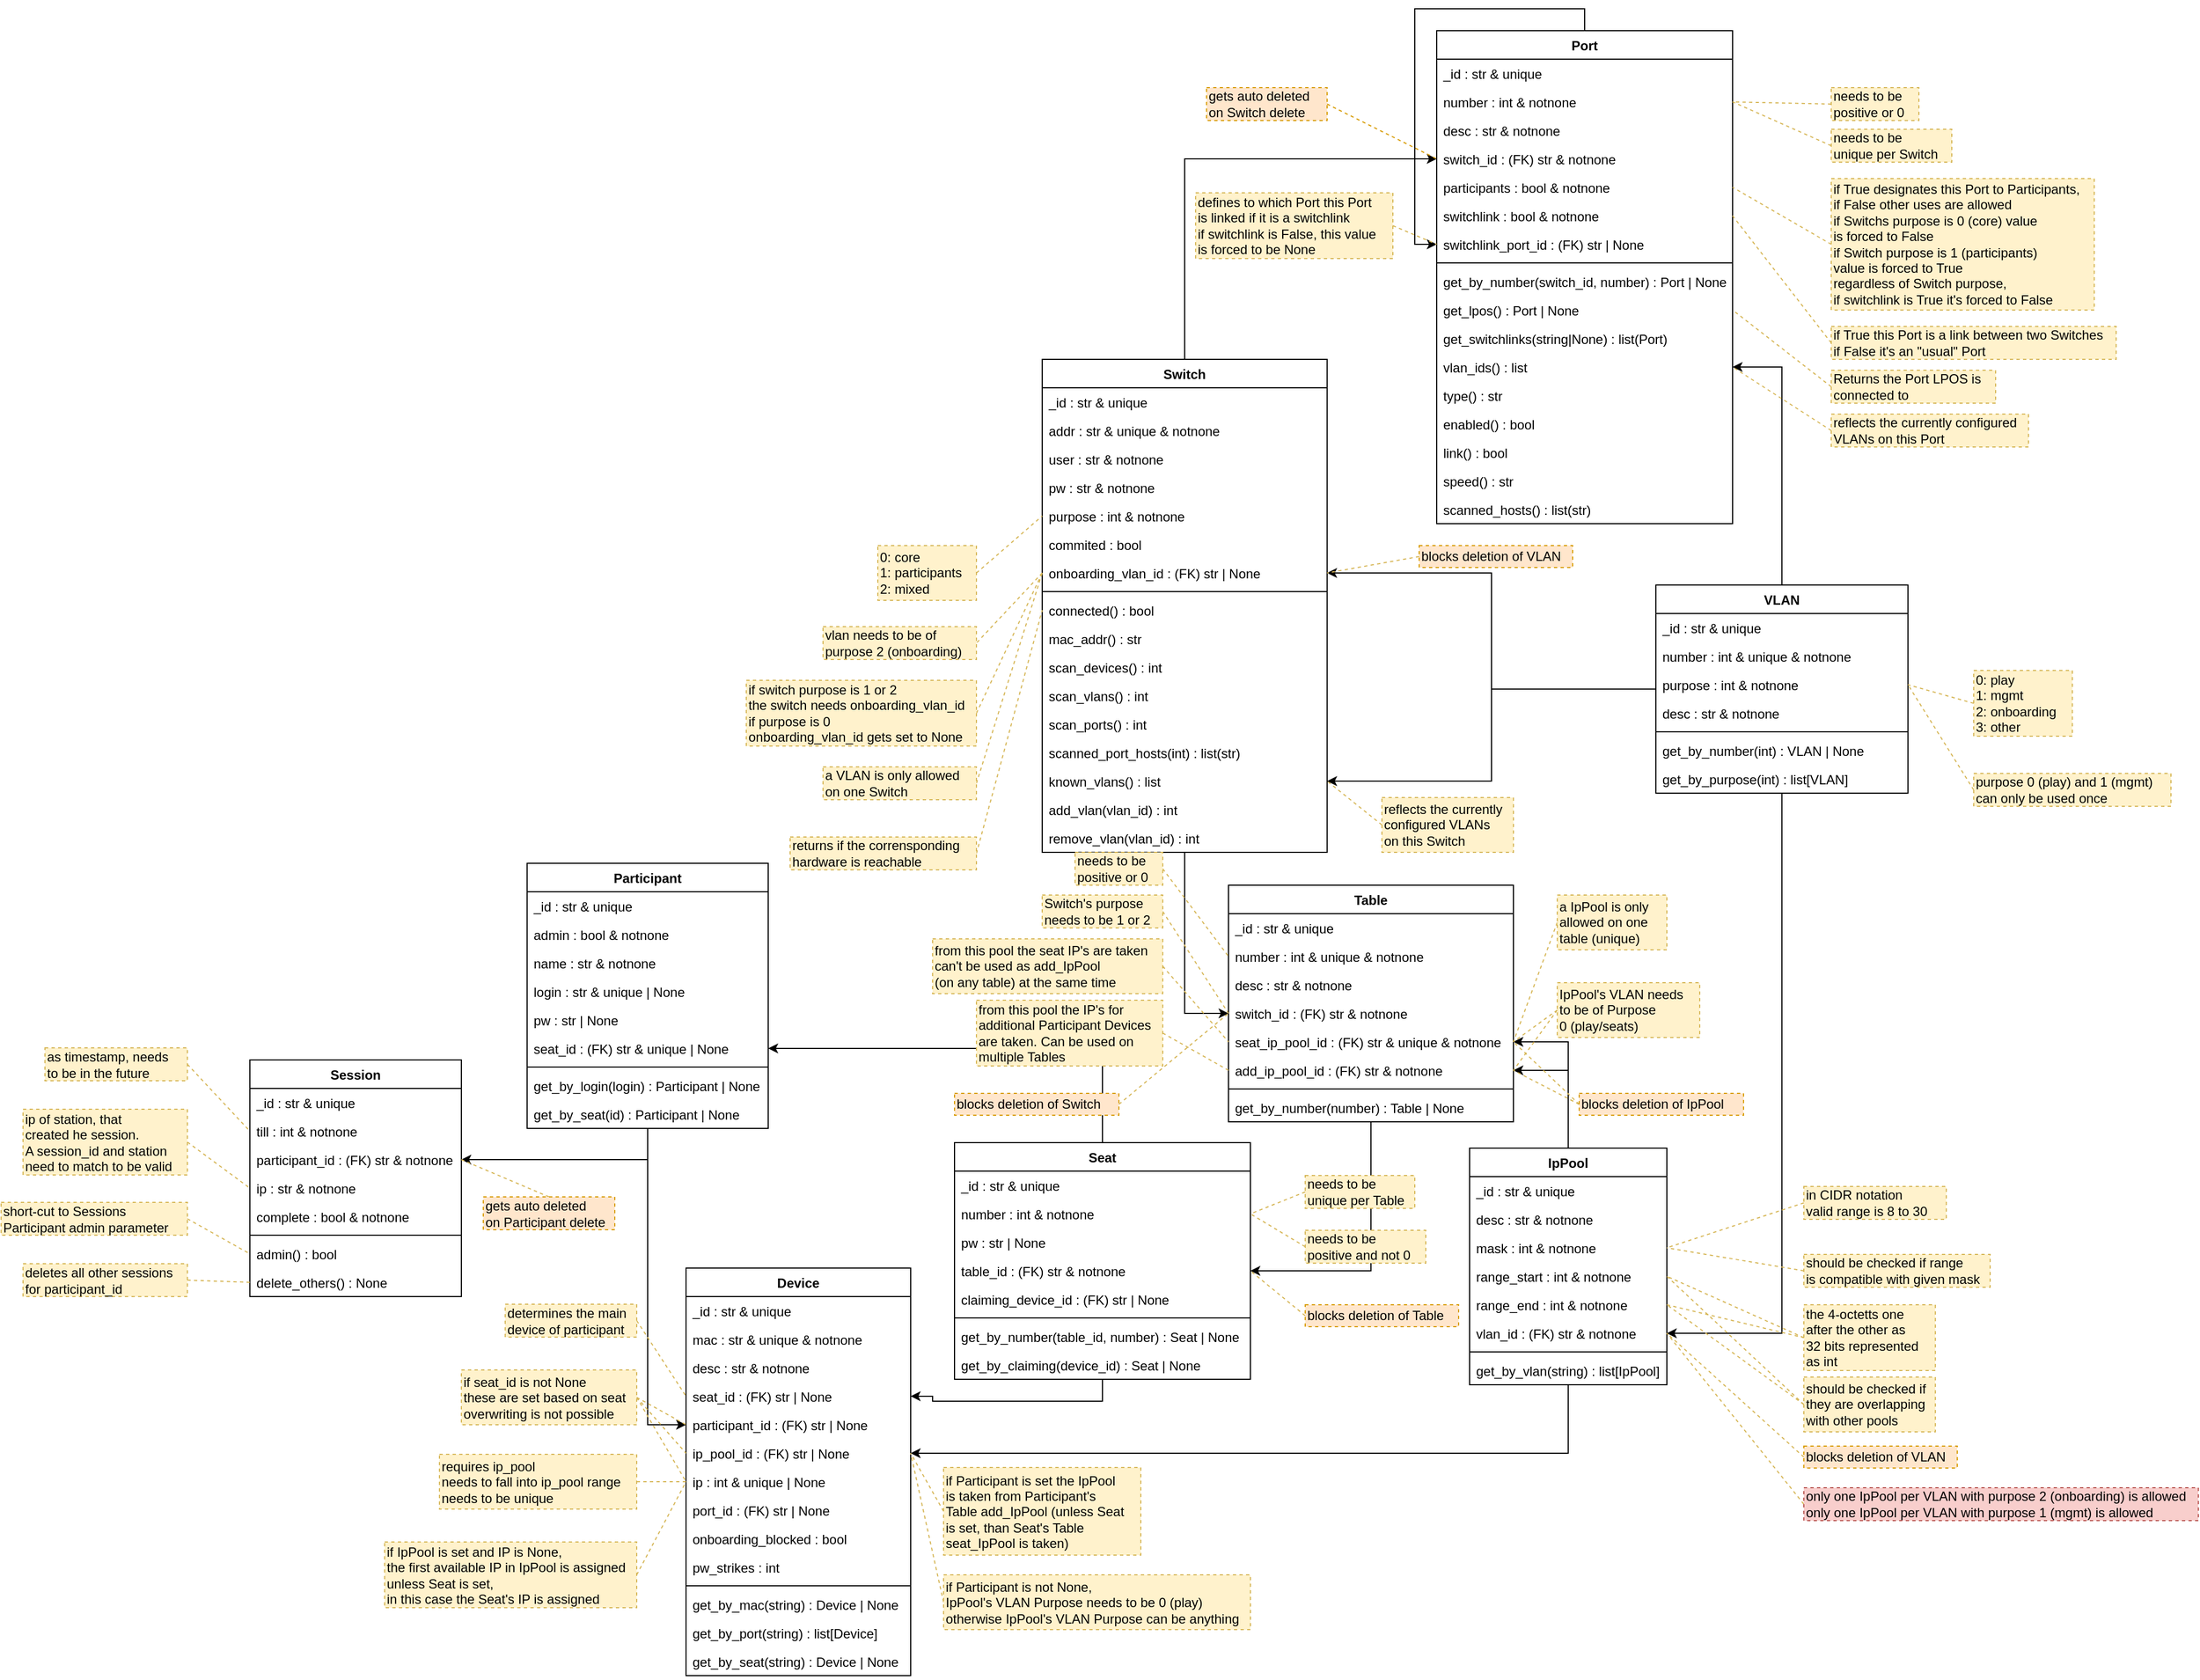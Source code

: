 <mxfile version="18.0.6" type="device"><diagram id="C5RBs43oDa-KdzZeNtuy" name="Page-1"><mxGraphModel dx="2889" dy="1167" grid="1" gridSize="10" guides="1" tooltips="1" connect="1" arrows="1" fold="1" page="1" pageScale="1" pageWidth="827" pageHeight="1169" math="0" shadow="0"><root><mxCell id="WIyWlLk6GJQsqaUBKTNV-0"/><mxCell id="WIyWlLk6GJQsqaUBKTNV-1" parent="WIyWlLk6GJQsqaUBKTNV-0"/><mxCell id="gVJZ379J9d6tVCcwHyOa-42" style="edgeStyle=orthogonalEdgeStyle;rounded=0;orthogonalLoop=1;jettySize=auto;html=1;endArrow=classic;endFill=1;" parent="WIyWlLk6GJQsqaUBKTNV-1" source="gVJZ379J9d6tVCcwHyOa-0" target="gVJZ379J9d6tVCcwHyOa-40" edge="1"><mxGeometry relative="1" as="geometry"/></mxCell><mxCell id="9TWkfeMFytIOEXwtAVvO-18" style="edgeStyle=orthogonalEdgeStyle;rounded=0;orthogonalLoop=1;jettySize=auto;html=1;endArrow=classic;endFill=1;" parent="WIyWlLk6GJQsqaUBKTNV-1" source="gVJZ379J9d6tVCcwHyOa-0" target="9TWkfeMFytIOEXwtAVvO-5" edge="1"><mxGeometry relative="1" as="geometry"/></mxCell><mxCell id="gVJZ379J9d6tVCcwHyOa-0" value="VLAN" style="swimlane;fontStyle=1;align=center;verticalAlign=top;childLayout=stackLayout;horizontal=1;startSize=26;horizontalStack=0;resizeParent=1;resizeParentMax=0;resizeLast=0;collapsible=1;marginBottom=0;" parent="WIyWlLk6GJQsqaUBKTNV-1" vertex="1"><mxGeometry x="720" y="556" width="230" height="190" as="geometry"/></mxCell><mxCell id="gVJZ379J9d6tVCcwHyOa-1" value="_id : str &amp; unique" style="text;strokeColor=none;fillColor=none;align=left;verticalAlign=top;spacingLeft=4;spacingRight=4;overflow=hidden;rotatable=0;points=[[0,0.5],[1,0.5]];portConstraint=eastwest;" parent="gVJZ379J9d6tVCcwHyOa-0" vertex="1"><mxGeometry y="26" width="230" height="26" as="geometry"/></mxCell><mxCell id="gVJZ379J9d6tVCcwHyOa-4" value="number : int &amp; unique &amp; notnone" style="text;strokeColor=none;fillColor=none;align=left;verticalAlign=top;spacingLeft=4;spacingRight=4;overflow=hidden;rotatable=0;points=[[0,0.5],[1,0.5]];portConstraint=eastwest;" parent="gVJZ379J9d6tVCcwHyOa-0" vertex="1"><mxGeometry y="52" width="230" height="26" as="geometry"/></mxCell><mxCell id="gVJZ379J9d6tVCcwHyOa-5" value="purpose : int &amp; notnone" style="text;strokeColor=none;fillColor=none;align=left;verticalAlign=top;spacingLeft=4;spacingRight=4;overflow=hidden;rotatable=0;points=[[0,0.5],[1,0.5]];portConstraint=eastwest;" parent="gVJZ379J9d6tVCcwHyOa-0" vertex="1"><mxGeometry y="78" width="230" height="26" as="geometry"/></mxCell><mxCell id="gVJZ379J9d6tVCcwHyOa-6" value="desc : str &amp; notnone" style="text;strokeColor=none;fillColor=none;align=left;verticalAlign=top;spacingLeft=4;spacingRight=4;overflow=hidden;rotatable=0;points=[[0,0.5],[1,0.5]];portConstraint=eastwest;" parent="gVJZ379J9d6tVCcwHyOa-0" vertex="1"><mxGeometry y="104" width="230" height="26" as="geometry"/></mxCell><mxCell id="gVJZ379J9d6tVCcwHyOa-2" value="" style="line;strokeWidth=1;fillColor=none;align=left;verticalAlign=middle;spacingTop=-1;spacingLeft=3;spacingRight=3;rotatable=0;labelPosition=right;points=[];portConstraint=eastwest;" parent="gVJZ379J9d6tVCcwHyOa-0" vertex="1"><mxGeometry y="130" width="230" height="8" as="geometry"/></mxCell><mxCell id="ZMA68TP57f_UoP05x5sL-1" value="get_by_number(int) : VLAN | None" style="text;strokeColor=none;fillColor=none;align=left;verticalAlign=top;spacingLeft=4;spacingRight=4;overflow=hidden;rotatable=0;points=[[0,0.5],[1,0.5]];portConstraint=eastwest;" parent="gVJZ379J9d6tVCcwHyOa-0" vertex="1"><mxGeometry y="138" width="230" height="26" as="geometry"/></mxCell><mxCell id="RKmNDyJnUAOdD5a3fBpU-1" value="get_by_purpose(int) : list[VLAN]" style="text;strokeColor=none;fillColor=none;align=left;verticalAlign=top;spacingLeft=4;spacingRight=4;overflow=hidden;rotatable=0;points=[[0,0.5],[1,0.5]];portConstraint=eastwest;" parent="gVJZ379J9d6tVCcwHyOa-0" vertex="1"><mxGeometry y="164" width="230" height="26" as="geometry"/></mxCell><mxCell id="9TWkfeMFytIOEXwtAVvO-17" style="edgeStyle=orthogonalEdgeStyle;rounded=0;orthogonalLoop=1;jettySize=auto;html=1;endArrow=classic;endFill=1;" parent="WIyWlLk6GJQsqaUBKTNV-1" source="gVJZ379J9d6tVCcwHyOa-7" target="9TWkfeMFytIOEXwtAVvO-3" edge="1"><mxGeometry relative="1" as="geometry"/></mxCell><mxCell id="gVJZ379J9d6tVCcwHyOa-7" value="Switch" style="swimlane;fontStyle=1;align=center;verticalAlign=top;childLayout=stackLayout;horizontal=1;startSize=26;horizontalStack=0;resizeParent=1;resizeParentMax=0;resizeLast=0;collapsible=1;marginBottom=0;" parent="WIyWlLk6GJQsqaUBKTNV-1" vertex="1"><mxGeometry x="160" y="350" width="260" height="450" as="geometry"/></mxCell><mxCell id="gVJZ379J9d6tVCcwHyOa-8" value="_id : str &amp; unique" style="text;strokeColor=none;fillColor=none;align=left;verticalAlign=top;spacingLeft=4;spacingRight=4;overflow=hidden;rotatable=0;points=[[0,0.5],[1,0.5]];portConstraint=eastwest;" parent="gVJZ379J9d6tVCcwHyOa-7" vertex="1"><mxGeometry y="26" width="260" height="26" as="geometry"/></mxCell><mxCell id="gVJZ379J9d6tVCcwHyOa-11" value="addr : str &amp; unique &amp; notnone" style="text;strokeColor=none;fillColor=none;align=left;verticalAlign=top;spacingLeft=4;spacingRight=4;overflow=hidden;rotatable=0;points=[[0,0.5],[1,0.5]];portConstraint=eastwest;" parent="gVJZ379J9d6tVCcwHyOa-7" vertex="1"><mxGeometry y="52" width="260" height="26" as="geometry"/></mxCell><mxCell id="gVJZ379J9d6tVCcwHyOa-12" value="user : str &amp; notnone" style="text;strokeColor=none;fillColor=none;align=left;verticalAlign=top;spacingLeft=4;spacingRight=4;overflow=hidden;rotatable=0;points=[[0,0.5],[1,0.5]];portConstraint=eastwest;" parent="gVJZ379J9d6tVCcwHyOa-7" vertex="1"><mxGeometry y="78" width="260" height="26" as="geometry"/></mxCell><mxCell id="gVJZ379J9d6tVCcwHyOa-13" value="pw : str &amp; notnone" style="text;strokeColor=none;fillColor=none;align=left;verticalAlign=top;spacingLeft=4;spacingRight=4;overflow=hidden;rotatable=0;points=[[0,0.5],[1,0.5]];portConstraint=eastwest;" parent="gVJZ379J9d6tVCcwHyOa-7" vertex="1"><mxGeometry y="104" width="260" height="26" as="geometry"/></mxCell><mxCell id="gVJZ379J9d6tVCcwHyOa-14" value="purpose : int &amp; notnone" style="text;strokeColor=none;fillColor=none;align=left;verticalAlign=top;spacingLeft=4;spacingRight=4;overflow=hidden;rotatable=0;points=[[0,0.5],[1,0.5]];portConstraint=eastwest;" parent="gVJZ379J9d6tVCcwHyOa-7" vertex="1"><mxGeometry y="130" width="260" height="26" as="geometry"/></mxCell><mxCell id="0" value="commited : bool" style="text;strokeColor=none;fillColor=none;align=left;verticalAlign=top;spacingLeft=4;spacingRight=4;overflow=hidden;rotatable=0;points=[[0,0.5],[1,0.5]];portConstraint=eastwest;" parent="gVJZ379J9d6tVCcwHyOa-7" vertex="1"><mxGeometry y="156" width="260" height="26" as="geometry"/></mxCell><mxCell id="gVJZ379J9d6tVCcwHyOa-15" value="onboarding_vlan_id : (FK) str | None" style="text;align=left;verticalAlign=top;spacingLeft=4;spacingRight=4;overflow=hidden;rotatable=0;points=[[0,0.5],[1,0.5]];portConstraint=eastwest;" parent="gVJZ379J9d6tVCcwHyOa-7" vertex="1"><mxGeometry y="182" width="260" height="26" as="geometry"/></mxCell><mxCell id="gVJZ379J9d6tVCcwHyOa-9" value="" style="line;strokeWidth=1;fillColor=none;align=left;verticalAlign=middle;spacingTop=-1;spacingLeft=3;spacingRight=3;rotatable=0;labelPosition=right;points=[];portConstraint=eastwest;" parent="gVJZ379J9d6tVCcwHyOa-7" vertex="1"><mxGeometry y="208" width="260" height="8" as="geometry"/></mxCell><mxCell id="gVJZ379J9d6tVCcwHyOa-10" value="connected() : bool" style="text;align=left;verticalAlign=top;spacingLeft=4;spacingRight=4;overflow=hidden;rotatable=0;points=[[0,0.5],[1,0.5]];portConstraint=eastwest;" parent="gVJZ379J9d6tVCcwHyOa-7" vertex="1"><mxGeometry y="216" width="260" height="26" as="geometry"/></mxCell><mxCell id="-pVnUMsyjvqrf6X-O5Pp-2" value="mac_addr() : str" style="text;align=left;verticalAlign=top;spacingLeft=4;spacingRight=4;overflow=hidden;rotatable=0;points=[[0,0.5],[1,0.5]];portConstraint=eastwest;" parent="gVJZ379J9d6tVCcwHyOa-7" vertex="1"><mxGeometry y="242" width="260" height="26" as="geometry"/></mxCell><mxCell id="-pVnUMsyjvqrf6X-O5Pp-0" value="scan_devices() : int" style="text;align=left;verticalAlign=top;spacingLeft=4;spacingRight=4;overflow=hidden;rotatable=0;points=[[0,0.5],[1,0.5]];portConstraint=eastwest;" parent="gVJZ379J9d6tVCcwHyOa-7" vertex="1"><mxGeometry y="268" width="260" height="26" as="geometry"/></mxCell><mxCell id="9TWkfeMFytIOEXwtAVvO-20" value="scan_vlans() : int" style="text;align=left;verticalAlign=top;spacingLeft=4;spacingRight=4;overflow=hidden;rotatable=0;points=[[0,0.5],[1,0.5]];portConstraint=eastwest;" parent="gVJZ379J9d6tVCcwHyOa-7" vertex="1"><mxGeometry y="294" width="260" height="26" as="geometry"/></mxCell><mxCell id="ZMA68TP57f_UoP05x5sL-0" value="scan_ports() : int" style="text;align=left;verticalAlign=top;spacingLeft=4;spacingRight=4;overflow=hidden;rotatable=0;points=[[0,0.5],[1,0.5]];portConstraint=eastwest;" parent="gVJZ379J9d6tVCcwHyOa-7" vertex="1"><mxGeometry y="320" width="260" height="26" as="geometry"/></mxCell><mxCell id="BRod8EQPQacFUalKpDD5-0" value="scanned_port_hosts(int) : list(str)" style="text;align=left;verticalAlign=top;spacingLeft=4;spacingRight=4;overflow=hidden;rotatable=0;points=[[0,0.5],[1,0.5]];portConstraint=eastwest;" parent="gVJZ379J9d6tVCcwHyOa-7" vertex="1"><mxGeometry y="346" width="260" height="26" as="geometry"/></mxCell><mxCell id="9TWkfeMFytIOEXwtAVvO-19" value="known_vlans() : list" style="text;align=left;verticalAlign=top;spacingLeft=4;spacingRight=4;overflow=hidden;rotatable=0;points=[[0,0.5],[1,0.5]];portConstraint=eastwest;" parent="gVJZ379J9d6tVCcwHyOa-7" vertex="1"><mxGeometry y="372" width="260" height="26" as="geometry"/></mxCell><mxCell id="39nEtI6EG8Rg9S1Oo0Wg-2" value="add_vlan(vlan_id) : int" style="text;strokeColor=none;fillColor=none;align=left;verticalAlign=top;spacingLeft=4;spacingRight=4;overflow=hidden;rotatable=0;points=[[0,0.5],[1,0.5]];portConstraint=eastwest;" parent="gVJZ379J9d6tVCcwHyOa-7" vertex="1"><mxGeometry y="398" width="260" height="26" as="geometry"/></mxCell><mxCell id="39nEtI6EG8Rg9S1Oo0Wg-1" value="remove_vlan(vlan_id) : int" style="text;strokeColor=none;fillColor=none;align=left;verticalAlign=top;spacingLeft=4;spacingRight=4;overflow=hidden;rotatable=0;points=[[0,0.5],[1,0.5]];portConstraint=eastwest;" parent="gVJZ379J9d6tVCcwHyOa-7" vertex="1"><mxGeometry y="424" width="260" height="26" as="geometry"/></mxCell><mxCell id="gVJZ379J9d6tVCcwHyOa-17" style="rounded=0;orthogonalLoop=1;jettySize=auto;html=1;exitX=1;exitY=0.5;exitDx=0;exitDy=0;dashed=1;fillColor=#fff2cc;strokeColor=#d6b656;endArrow=none;endFill=0;entryX=0;entryY=0.5;entryDx=0;entryDy=0;" parent="WIyWlLk6GJQsqaUBKTNV-1" source="gVJZ379J9d6tVCcwHyOa-16" target="gVJZ379J9d6tVCcwHyOa-14" edge="1"><mxGeometry relative="1" as="geometry"/></mxCell><mxCell id="gVJZ379J9d6tVCcwHyOa-16" value="0: core&lt;br&gt;1: participants&lt;br&gt;2: mixed" style="rounded=0;whiteSpace=wrap;html=1;autosize=1;fillColor=#fff2cc;strokeColor=#d6b656;dashed=1;align=left;verticalAlign=middle;horizontal=1;labelPosition=center;verticalLabelPosition=middle;" parent="WIyWlLk6GJQsqaUBKTNV-1" vertex="1"><mxGeometry x="10" y="520" width="90" height="50" as="geometry"/></mxCell><mxCell id="gVJZ379J9d6tVCcwHyOa-20" style="edgeStyle=none;rounded=0;orthogonalLoop=1;jettySize=auto;html=1;exitX=0;exitY=0.5;exitDx=0;exitDy=0;dashed=1;endArrow=none;endFill=0;fillColor=#fff2cc;strokeColor=#d6b656;entryX=1;entryY=0.5;entryDx=0;entryDy=0;" parent="WIyWlLk6GJQsqaUBKTNV-1" source="gVJZ379J9d6tVCcwHyOa-19" target="gVJZ379J9d6tVCcwHyOa-5" edge="1"><mxGeometry relative="1" as="geometry"/></mxCell><mxCell id="gVJZ379J9d6tVCcwHyOa-19" value="0: play&lt;br&gt;1: mgmt&lt;br&gt;2: onboarding&lt;br&gt;3: other" style="rounded=0;whiteSpace=wrap;html=1;autosize=1;fillColor=#fff2cc;strokeColor=#d6b656;dashed=1;align=left;verticalAlign=middle;horizontal=1;labelPosition=center;verticalLabelPosition=middle;" parent="WIyWlLk6GJQsqaUBKTNV-1" vertex="1"><mxGeometry x="1010" y="634" width="90" height="60" as="geometry"/></mxCell><mxCell id="gVJZ379J9d6tVCcwHyOa-21" style="edgeStyle=orthogonalEdgeStyle;rounded=0;orthogonalLoop=1;jettySize=auto;html=1;endArrow=classic;endFill=1;" parent="WIyWlLk6GJQsqaUBKTNV-1" source="gVJZ379J9d6tVCcwHyOa-0" target="gVJZ379J9d6tVCcwHyOa-15" edge="1"><mxGeometry relative="1" as="geometry"/></mxCell><mxCell id="gVJZ379J9d6tVCcwHyOa-22" value="Table" style="swimlane;fontStyle=1;align=center;verticalAlign=top;childLayout=stackLayout;horizontal=1;startSize=26;horizontalStack=0;resizeParent=1;resizeParentMax=0;resizeLast=0;collapsible=1;marginBottom=0;" parent="WIyWlLk6GJQsqaUBKTNV-1" vertex="1"><mxGeometry x="330" y="830" width="260" height="216" as="geometry"/></mxCell><mxCell id="gVJZ379J9d6tVCcwHyOa-23" value="_id : str &amp; unique" style="text;strokeColor=none;fillColor=none;align=left;verticalAlign=top;spacingLeft=4;spacingRight=4;overflow=hidden;rotatable=0;points=[[0,0.5],[1,0.5]];portConstraint=eastwest;dashed=1;" parent="gVJZ379J9d6tVCcwHyOa-22" vertex="1"><mxGeometry y="26" width="260" height="26" as="geometry"/></mxCell><mxCell id="gVJZ379J9d6tVCcwHyOa-26" value="number : int &amp; unique &amp; notnone" style="text;align=left;verticalAlign=top;spacingLeft=4;spacingRight=4;overflow=hidden;rotatable=0;points=[[0,0.5],[1,0.5]];portConstraint=eastwest;dashed=1;" parent="gVJZ379J9d6tVCcwHyOa-22" vertex="1"><mxGeometry y="52" width="260" height="26" as="geometry"/></mxCell><mxCell id="gVJZ379J9d6tVCcwHyOa-27" value="desc : str &amp; notnone" style="text;strokeColor=none;fillColor=none;align=left;verticalAlign=top;spacingLeft=4;spacingRight=4;overflow=hidden;rotatable=0;points=[[0,0.5],[1,0.5]];portConstraint=eastwest;dashed=1;" parent="gVJZ379J9d6tVCcwHyOa-22" vertex="1"><mxGeometry y="78" width="260" height="26" as="geometry"/></mxCell><mxCell id="gVJZ379J9d6tVCcwHyOa-28" value="switch_id : (FK) str &amp; notnone" style="text;align=left;verticalAlign=top;spacingLeft=4;spacingRight=4;overflow=hidden;rotatable=0;points=[[0,0.5],[1,0.5]];portConstraint=eastwest;dashed=1;" parent="gVJZ379J9d6tVCcwHyOa-22" vertex="1"><mxGeometry y="104" width="260" height="26" as="geometry"/></mxCell><mxCell id="vAM5PY0zjY4WqJqc9oYO-8" value="seat_ip_pool_id : (FK) str &amp; unique &amp; notnone" style="text;align=left;verticalAlign=top;spacingLeft=4;spacingRight=4;overflow=hidden;rotatable=0;points=[[0,0.5],[1,0.5]];portConstraint=eastwest;dashed=1;" parent="gVJZ379J9d6tVCcwHyOa-22" vertex="1"><mxGeometry y="130" width="260" height="26" as="geometry"/></mxCell><mxCell id="gVJZ379J9d6tVCcwHyOa-29" value="add_ip_pool_id : (FK) str &amp; notnone" style="text;align=left;verticalAlign=top;spacingLeft=4;spacingRight=4;overflow=hidden;rotatable=0;points=[[0,0.5],[1,0.5]];portConstraint=eastwest;dashed=1;" parent="gVJZ379J9d6tVCcwHyOa-22" vertex="1"><mxGeometry y="156" width="260" height="26" as="geometry"/></mxCell><mxCell id="gVJZ379J9d6tVCcwHyOa-24" value="" style="line;strokeWidth=1;fillColor=none;align=left;verticalAlign=middle;spacingTop=-1;spacingLeft=3;spacingRight=3;rotatable=0;labelPosition=right;points=[];portConstraint=eastwest;" parent="gVJZ379J9d6tVCcwHyOa-22" vertex="1"><mxGeometry y="182" width="260" height="8" as="geometry"/></mxCell><mxCell id="KneBfozvFxUDaoRyiVPA-1" value="get_by_number(number) : Table | None" style="text;align=left;verticalAlign=top;spacingLeft=4;spacingRight=4;overflow=hidden;rotatable=0;points=[[0,0.5],[1,0.5]];portConstraint=eastwest;dashed=1;" vertex="1" parent="gVJZ379J9d6tVCcwHyOa-22"><mxGeometry y="190" width="260" height="26" as="geometry"/></mxCell><mxCell id="gVJZ379J9d6tVCcwHyOa-30" style="edgeStyle=orthogonalEdgeStyle;rounded=0;orthogonalLoop=1;jettySize=auto;html=1;endArrow=classic;endFill=1;" parent="WIyWlLk6GJQsqaUBKTNV-1" source="gVJZ379J9d6tVCcwHyOa-7" target="gVJZ379J9d6tVCcwHyOa-28" edge="1"><mxGeometry relative="1" as="geometry"/></mxCell><mxCell id="gVJZ379J9d6tVCcwHyOa-41" style="edgeStyle=orthogonalEdgeStyle;rounded=0;orthogonalLoop=1;jettySize=auto;html=1;endArrow=classic;endFill=1;" parent="WIyWlLk6GJQsqaUBKTNV-1" source="gVJZ379J9d6tVCcwHyOa-31" target="gVJZ379J9d6tVCcwHyOa-29" edge="1"><mxGeometry relative="1" as="geometry"/></mxCell><mxCell id="dCRM20Tx0oy-plVv80e_-0" style="edgeStyle=orthogonalEdgeStyle;rounded=0;orthogonalLoop=1;jettySize=auto;html=1;" parent="WIyWlLk6GJQsqaUBKTNV-1" source="gVJZ379J9d6tVCcwHyOa-31" target="vAM5PY0zjY4WqJqc9oYO-8" edge="1"><mxGeometry relative="1" as="geometry"/></mxCell><mxCell id="gVJZ379J9d6tVCcwHyOa-31" value="IpPool" style="swimlane;fontStyle=1;align=center;verticalAlign=top;childLayout=stackLayout;horizontal=1;startSize=26;horizontalStack=0;resizeParent=1;resizeParentMax=0;resizeLast=0;collapsible=1;marginBottom=0;" parent="WIyWlLk6GJQsqaUBKTNV-1" vertex="1"><mxGeometry x="550" y="1070" width="180" height="216" as="geometry"/></mxCell><mxCell id="gVJZ379J9d6tVCcwHyOa-32" value="_id : str &amp; unique" style="text;strokeColor=none;fillColor=none;align=left;verticalAlign=top;spacingLeft=4;spacingRight=4;overflow=hidden;rotatable=0;points=[[0,0.5],[1,0.5]];portConstraint=eastwest;" parent="gVJZ379J9d6tVCcwHyOa-31" vertex="1"><mxGeometry y="26" width="180" height="26" as="geometry"/></mxCell><mxCell id="gVJZ379J9d6tVCcwHyOa-36" value="desc : str &amp; notnone" style="text;strokeColor=none;fillColor=none;align=left;verticalAlign=top;spacingLeft=4;spacingRight=4;overflow=hidden;rotatable=0;points=[[0,0.5],[1,0.5]];portConstraint=eastwest;" parent="gVJZ379J9d6tVCcwHyOa-31" vertex="1"><mxGeometry y="52" width="180" height="26" as="geometry"/></mxCell><mxCell id="gVJZ379J9d6tVCcwHyOa-37" value="mask : int &amp; notnone" style="text;strokeColor=none;fillColor=none;align=left;verticalAlign=top;spacingLeft=4;spacingRight=4;overflow=hidden;rotatable=0;points=[[0,0.5],[1,0.5]];portConstraint=eastwest;" parent="gVJZ379J9d6tVCcwHyOa-31" vertex="1"><mxGeometry y="78" width="180" height="26" as="geometry"/></mxCell><mxCell id="gVJZ379J9d6tVCcwHyOa-38" value="range_start : int &amp; notnone" style="text;strokeColor=none;fillColor=none;align=left;verticalAlign=top;spacingLeft=4;spacingRight=4;overflow=hidden;rotatable=0;points=[[0,0.5],[1,0.5]];portConstraint=eastwest;" parent="gVJZ379J9d6tVCcwHyOa-31" vertex="1"><mxGeometry y="104" width="180" height="26" as="geometry"/></mxCell><mxCell id="gVJZ379J9d6tVCcwHyOa-39" value="range_end : int &amp; notnone" style="text;strokeColor=none;fillColor=none;align=left;verticalAlign=top;spacingLeft=4;spacingRight=4;overflow=hidden;rotatable=0;points=[[0,0.5],[1,0.5]];portConstraint=eastwest;" parent="gVJZ379J9d6tVCcwHyOa-31" vertex="1"><mxGeometry y="130" width="180" height="26" as="geometry"/></mxCell><mxCell id="gVJZ379J9d6tVCcwHyOa-40" value="vlan_id : (FK) str &amp; notnone" style="text;align=left;verticalAlign=top;spacingLeft=4;spacingRight=4;overflow=hidden;rotatable=0;points=[[0,0.5],[1,0.5]];portConstraint=eastwest;" parent="gVJZ379J9d6tVCcwHyOa-31" vertex="1"><mxGeometry y="156" width="180" height="26" as="geometry"/></mxCell><mxCell id="gVJZ379J9d6tVCcwHyOa-33" value="" style="line;strokeWidth=1;fillColor=none;align=left;verticalAlign=middle;spacingTop=-1;spacingLeft=3;spacingRight=3;rotatable=0;labelPosition=right;points=[];portConstraint=eastwest;" parent="gVJZ379J9d6tVCcwHyOa-31" vertex="1"><mxGeometry y="182" width="180" height="8" as="geometry"/></mxCell><mxCell id="8Eqw0ziEns722cpIcKay-0" value="get_by_vlan(string) : list[IpPool]" style="text;align=left;verticalAlign=top;spacingLeft=4;spacingRight=4;overflow=hidden;rotatable=0;points=[[0,0.5],[1,0.5]];portConstraint=eastwest;" parent="gVJZ379J9d6tVCcwHyOa-31" vertex="1"><mxGeometry y="190" width="180" height="26" as="geometry"/></mxCell><mxCell id="gVJZ379J9d6tVCcwHyOa-45" style="edgeStyle=none;rounded=0;orthogonalLoop=1;jettySize=auto;html=1;exitX=0;exitY=0.5;exitDx=0;exitDy=0;dashed=1;endArrow=none;endFill=0;entryX=1;entryY=0.5;entryDx=0;entryDy=0;fillColor=#fff2cc;strokeColor=#d6b656;" parent="WIyWlLk6GJQsqaUBKTNV-1" source="gVJZ379J9d6tVCcwHyOa-44" target="gVJZ379J9d6tVCcwHyOa-38" edge="1"><mxGeometry relative="1" as="geometry"><mxPoint x="790" y="1140" as="targetPoint"/></mxGeometry></mxCell><mxCell id="gVJZ379J9d6tVCcwHyOa-44" value="the 4-octetts one&lt;br&gt;after the other as&lt;br&gt;32 bits represented&lt;br&gt;as int" style="rounded=0;whiteSpace=wrap;html=1;autosize=1;fillColor=#fff2cc;strokeColor=#d6b656;dashed=1;align=left;verticalAlign=middle;horizontal=1;labelPosition=center;verticalLabelPosition=middle;" parent="WIyWlLk6GJQsqaUBKTNV-1" vertex="1"><mxGeometry x="855" y="1213" width="120" height="60" as="geometry"/></mxCell><mxCell id="gVJZ379J9d6tVCcwHyOa-46" style="edgeStyle=none;rounded=0;orthogonalLoop=1;jettySize=auto;html=1;exitX=1;exitY=0.5;exitDx=0;exitDy=0;entryX=0;entryY=0.5;entryDx=0;entryDy=0;dashed=1;endArrow=none;endFill=0;fillColor=#fff2cc;strokeColor=#d6b656;" parent="WIyWlLk6GJQsqaUBKTNV-1" source="gVJZ379J9d6tVCcwHyOa-39" target="gVJZ379J9d6tVCcwHyOa-44" edge="1"><mxGeometry relative="1" as="geometry"/></mxCell><mxCell id="gVJZ379J9d6tVCcwHyOa-64" style="edgeStyle=orthogonalEdgeStyle;rounded=0;orthogonalLoop=1;jettySize=auto;html=1;endArrow=classic;endFill=1;" parent="WIyWlLk6GJQsqaUBKTNV-1" source="gVJZ379J9d6tVCcwHyOa-47" target="gVJZ379J9d6tVCcwHyOa-63" edge="1"><mxGeometry relative="1" as="geometry"/></mxCell><mxCell id="gVJZ379J9d6tVCcwHyOa-47" value="Seat" style="swimlane;fontStyle=1;align=center;verticalAlign=top;childLayout=stackLayout;horizontal=1;startSize=26;horizontalStack=0;resizeParent=1;resizeParentMax=0;resizeLast=0;collapsible=1;marginBottom=0;" parent="WIyWlLk6GJQsqaUBKTNV-1" vertex="1"><mxGeometry x="80" y="1065" width="270" height="216" as="geometry"/></mxCell><mxCell id="gVJZ379J9d6tVCcwHyOa-48" value="_id : str &amp; unique" style="text;strokeColor=none;fillColor=none;align=left;verticalAlign=top;spacingLeft=4;spacingRight=4;overflow=hidden;rotatable=0;points=[[0,0.5],[1,0.5]];portConstraint=eastwest;" parent="gVJZ379J9d6tVCcwHyOa-47" vertex="1"><mxGeometry y="26" width="270" height="26" as="geometry"/></mxCell><mxCell id="gVJZ379J9d6tVCcwHyOa-51" value="number : int &amp; notnone" style="text;strokeColor=none;fillColor=none;align=left;verticalAlign=top;spacingLeft=4;spacingRight=4;overflow=hidden;rotatable=0;points=[[0,0.5],[1,0.5]];portConstraint=eastwest;" parent="gVJZ379J9d6tVCcwHyOa-47" vertex="1"><mxGeometry y="52" width="270" height="26" as="geometry"/></mxCell><mxCell id="gVJZ379J9d6tVCcwHyOa-52" value="pw : str | None" style="text;strokeColor=none;fillColor=none;align=left;verticalAlign=top;spacingLeft=4;spacingRight=4;overflow=hidden;rotatable=0;points=[[0,0.5],[1,0.5]];portConstraint=eastwest;" parent="gVJZ379J9d6tVCcwHyOa-47" vertex="1"><mxGeometry y="78" width="270" height="26" as="geometry"/></mxCell><mxCell id="gVJZ379J9d6tVCcwHyOa-53" value="table_id : (FK) str &amp; notnone" style="text;align=left;verticalAlign=top;spacingLeft=4;spacingRight=4;overflow=hidden;rotatable=0;points=[[0,0.5],[1,0.5]];portConstraint=eastwest;" parent="gVJZ379J9d6tVCcwHyOa-47" vertex="1"><mxGeometry y="104" width="270" height="26" as="geometry"/></mxCell><mxCell id="IFab8e8TqIqr9hhUwP3T-2" value="claiming_device_id : (FK) str | None" style="text;align=left;verticalAlign=top;spacingLeft=4;spacingRight=4;overflow=hidden;rotatable=0;points=[[0,0.5],[1,0.5]];portConstraint=eastwest;" parent="gVJZ379J9d6tVCcwHyOa-47" vertex="1"><mxGeometry y="130" width="270" height="26" as="geometry"/></mxCell><mxCell id="gVJZ379J9d6tVCcwHyOa-49" value="" style="line;strokeWidth=1;fillColor=none;align=left;verticalAlign=middle;spacingTop=-1;spacingLeft=3;spacingRight=3;rotatable=0;labelPosition=right;points=[];portConstraint=eastwest;" parent="gVJZ379J9d6tVCcwHyOa-47" vertex="1"><mxGeometry y="156" width="270" height="8" as="geometry"/></mxCell><mxCell id="KneBfozvFxUDaoRyiVPA-0" value="get_by_number(table_id, number) : Seat | None" style="text;align=left;verticalAlign=top;spacingLeft=4;spacingRight=4;overflow=hidden;rotatable=0;points=[[0,0.5],[1,0.5]];portConstraint=eastwest;" vertex="1" parent="gVJZ379J9d6tVCcwHyOa-47"><mxGeometry y="164" width="270" height="26" as="geometry"/></mxCell><mxCell id="KneBfozvFxUDaoRyiVPA-4" value="get_by_claiming(device_id) : Seat | None" style="text;align=left;verticalAlign=top;spacingLeft=4;spacingRight=4;overflow=hidden;rotatable=0;points=[[0,0.5],[1,0.5]];portConstraint=eastwest;" vertex="1" parent="gVJZ379J9d6tVCcwHyOa-47"><mxGeometry y="190" width="270" height="26" as="geometry"/></mxCell><mxCell id="gVJZ379J9d6tVCcwHyOa-54" style="edgeStyle=orthogonalEdgeStyle;rounded=0;orthogonalLoop=1;jettySize=auto;html=1;endArrow=classic;endFill=1;" parent="WIyWlLk6GJQsqaUBKTNV-1" source="gVJZ379J9d6tVCcwHyOa-22" target="gVJZ379J9d6tVCcwHyOa-53" edge="1"><mxGeometry relative="1" as="geometry"/></mxCell><mxCell id="gVJZ379J9d6tVCcwHyOa-55" value="Participant" style="swimlane;fontStyle=1;align=center;verticalAlign=top;childLayout=stackLayout;horizontal=1;startSize=26;horizontalStack=0;resizeParent=1;resizeParentMax=0;resizeLast=0;collapsible=1;marginBottom=0;" parent="WIyWlLk6GJQsqaUBKTNV-1" vertex="1"><mxGeometry x="-310" y="810" width="220" height="242" as="geometry"/></mxCell><mxCell id="gVJZ379J9d6tVCcwHyOa-56" value="_id : str &amp; unique" style="text;strokeColor=none;fillColor=none;align=left;verticalAlign=top;spacingLeft=4;spacingRight=4;overflow=hidden;rotatable=0;points=[[0,0.5],[1,0.5]];portConstraint=eastwest;" parent="gVJZ379J9d6tVCcwHyOa-55" vertex="1"><mxGeometry y="26" width="220" height="26" as="geometry"/></mxCell><mxCell id="gVJZ379J9d6tVCcwHyOa-59" value="admin : bool &amp; notnone" style="text;strokeColor=none;fillColor=none;align=left;verticalAlign=top;spacingLeft=4;spacingRight=4;overflow=hidden;rotatable=0;points=[[0,0.5],[1,0.5]];portConstraint=eastwest;" parent="gVJZ379J9d6tVCcwHyOa-55" vertex="1"><mxGeometry y="52" width="220" height="26" as="geometry"/></mxCell><mxCell id="gVJZ379J9d6tVCcwHyOa-60" value="name : str &amp; notnone" style="text;strokeColor=none;fillColor=none;align=left;verticalAlign=top;spacingLeft=4;spacingRight=4;overflow=hidden;rotatable=0;points=[[0,0.5],[1,0.5]];portConstraint=eastwest;" parent="gVJZ379J9d6tVCcwHyOa-55" vertex="1"><mxGeometry y="78" width="220" height="26" as="geometry"/></mxCell><mxCell id="gVJZ379J9d6tVCcwHyOa-61" value="login : str &amp; unique | None" style="text;strokeColor=none;fillColor=none;align=left;verticalAlign=top;spacingLeft=4;spacingRight=4;overflow=hidden;rotatable=0;points=[[0,0.5],[1,0.5]];portConstraint=eastwest;" parent="gVJZ379J9d6tVCcwHyOa-55" vertex="1"><mxGeometry y="104" width="220" height="26" as="geometry"/></mxCell><mxCell id="gVJZ379J9d6tVCcwHyOa-62" value="pw : str | None" style="text;strokeColor=none;fillColor=none;align=left;verticalAlign=top;spacingLeft=4;spacingRight=4;overflow=hidden;rotatable=0;points=[[0,0.5],[1,0.5]];portConstraint=eastwest;" parent="gVJZ379J9d6tVCcwHyOa-55" vertex="1"><mxGeometry y="130" width="220" height="26" as="geometry"/></mxCell><mxCell id="gVJZ379J9d6tVCcwHyOa-63" value="seat_id : (FK) str &amp; unique | None" style="text;align=left;verticalAlign=top;spacingLeft=4;spacingRight=4;overflow=hidden;rotatable=0;points=[[0,0.5],[1,0.5]];portConstraint=eastwest;" parent="gVJZ379J9d6tVCcwHyOa-55" vertex="1"><mxGeometry y="156" width="220" height="26" as="geometry"/></mxCell><mxCell id="gVJZ379J9d6tVCcwHyOa-57" value="" style="line;strokeWidth=1;fillColor=none;align=left;verticalAlign=middle;spacingTop=-1;spacingLeft=3;spacingRight=3;rotatable=0;labelPosition=right;points=[];portConstraint=eastwest;" parent="gVJZ379J9d6tVCcwHyOa-55" vertex="1"><mxGeometry y="182" width="220" height="8" as="geometry"/></mxCell><mxCell id="dF33lPYcqgTTw5QCk_FV-2" value="get_by_login(login) : Participant | None" style="text;strokeColor=none;fillColor=none;align=left;verticalAlign=top;spacingLeft=4;spacingRight=4;overflow=hidden;rotatable=0;points=[[0,0.5],[1,0.5]];portConstraint=eastwest;" parent="gVJZ379J9d6tVCcwHyOa-55" vertex="1"><mxGeometry y="190" width="220" height="26" as="geometry"/></mxCell><mxCell id="KneBfozvFxUDaoRyiVPA-3" value="get_by_seat(id) : Participant | None" style="text;strokeColor=none;fillColor=none;align=left;verticalAlign=top;spacingLeft=4;spacingRight=4;overflow=hidden;rotatable=0;points=[[0,0.5],[1,0.5]];portConstraint=eastwest;" vertex="1" parent="gVJZ379J9d6tVCcwHyOa-55"><mxGeometry y="216" width="220" height="26" as="geometry"/></mxCell><mxCell id="gVJZ379J9d6tVCcwHyOa-65" value="Device" style="swimlane;fontStyle=1;align=center;verticalAlign=top;childLayout=stackLayout;horizontal=1;startSize=26;horizontalStack=0;resizeParent=1;resizeParentMax=0;resizeLast=0;collapsible=1;marginBottom=0;" parent="WIyWlLk6GJQsqaUBKTNV-1" vertex="1"><mxGeometry x="-165" y="1179.5" width="205" height="372" as="geometry"/></mxCell><mxCell id="gVJZ379J9d6tVCcwHyOa-66" value="_id : str &amp; unique" style="text;strokeColor=none;fillColor=none;align=left;verticalAlign=top;spacingLeft=4;spacingRight=4;overflow=hidden;rotatable=0;points=[[0,0.5],[1,0.5]];portConstraint=eastwest;" parent="gVJZ379J9d6tVCcwHyOa-65" vertex="1"><mxGeometry y="26" width="205" height="26" as="geometry"/></mxCell><mxCell id="gVJZ379J9d6tVCcwHyOa-70" value="mac : str &amp; unique &amp; notnone" style="text;strokeColor=none;fillColor=none;align=left;verticalAlign=top;spacingLeft=4;spacingRight=4;overflow=hidden;rotatable=0;points=[[0,0.5],[1,0.5]];portConstraint=eastwest;" parent="gVJZ379J9d6tVCcwHyOa-65" vertex="1"><mxGeometry y="52" width="205" height="26" as="geometry"/></mxCell><mxCell id="gVJZ379J9d6tVCcwHyOa-71" value="desc : str &amp; notnone" style="text;strokeColor=none;fillColor=none;align=left;verticalAlign=top;spacingLeft=4;spacingRight=4;overflow=hidden;rotatable=0;points=[[0,0.5],[1,0.5]];portConstraint=eastwest;" parent="gVJZ379J9d6tVCcwHyOa-65" vertex="1"><mxGeometry y="78" width="205" height="26" as="geometry"/></mxCell><mxCell id="gVJZ379J9d6tVCcwHyOa-72" value="seat_id : (FK) str | None" style="text;align=left;verticalAlign=top;spacingLeft=4;spacingRight=4;overflow=hidden;rotatable=0;points=[[0,0.5],[1,0.5]];portConstraint=eastwest;" parent="gVJZ379J9d6tVCcwHyOa-65" vertex="1"><mxGeometry y="104" width="205" height="26" as="geometry"/></mxCell><mxCell id="gVJZ379J9d6tVCcwHyOa-73" value="participant_id : (FK) str | None" style="text;align=left;verticalAlign=top;spacingLeft=4;spacingRight=4;overflow=hidden;rotatable=0;points=[[0,0.5],[1,0.5]];portConstraint=eastwest;" parent="gVJZ379J9d6tVCcwHyOa-65" vertex="1"><mxGeometry y="130" width="205" height="26" as="geometry"/></mxCell><mxCell id="gVJZ379J9d6tVCcwHyOa-74" value="ip_pool_id : (FK) str | None" style="text;align=left;verticalAlign=top;spacingLeft=4;spacingRight=4;overflow=hidden;rotatable=0;points=[[0,0.5],[1,0.5]];portConstraint=eastwest;" parent="gVJZ379J9d6tVCcwHyOa-65" vertex="1"><mxGeometry y="156" width="205" height="26" as="geometry"/></mxCell><mxCell id="gVJZ379J9d6tVCcwHyOa-75" value="ip : int &amp; unique | None" style="text;align=left;verticalAlign=top;spacingLeft=4;spacingRight=4;overflow=hidden;rotatable=0;points=[[0,0.5],[1,0.5]];portConstraint=eastwest;" parent="gVJZ379J9d6tVCcwHyOa-65" vertex="1"><mxGeometry y="182" width="205" height="26" as="geometry"/></mxCell><mxCell id="-pVnUMsyjvqrf6X-O5Pp-4" value="port_id : (FK) str | None" style="text;align=left;verticalAlign=top;spacingLeft=4;spacingRight=4;overflow=hidden;rotatable=0;points=[[0,0.5],[1,0.5]];portConstraint=eastwest;" parent="gVJZ379J9d6tVCcwHyOa-65" vertex="1"><mxGeometry y="208" width="205" height="26" as="geometry"/></mxCell><mxCell id="IFab8e8TqIqr9hhUwP3T-0" value="onboarding_blocked : bool" style="text;align=left;verticalAlign=top;spacingLeft=4;spacingRight=4;overflow=hidden;rotatable=0;points=[[0,0.5],[1,0.5]];portConstraint=eastwest;" parent="gVJZ379J9d6tVCcwHyOa-65" vertex="1"><mxGeometry y="234" width="205" height="26" as="geometry"/></mxCell><mxCell id="IFab8e8TqIqr9hhUwP3T-1" value="pw_strikes : int" style="text;align=left;verticalAlign=top;spacingLeft=4;spacingRight=4;overflow=hidden;rotatable=0;points=[[0,0.5],[1,0.5]];portConstraint=eastwest;" parent="gVJZ379J9d6tVCcwHyOa-65" vertex="1"><mxGeometry y="260" width="205" height="26" as="geometry"/></mxCell><mxCell id="gVJZ379J9d6tVCcwHyOa-67" value="" style="line;strokeWidth=1;fillColor=none;align=left;verticalAlign=middle;spacingTop=-1;spacingLeft=3;spacingRight=3;rotatable=0;labelPosition=right;points=[];portConstraint=eastwest;" parent="gVJZ379J9d6tVCcwHyOa-65" vertex="1"><mxGeometry y="286" width="205" height="8" as="geometry"/></mxCell><mxCell id="-pVnUMsyjvqrf6X-O5Pp-1" value="get_by_mac(string) : Device | None" style="text;strokeColor=none;fillColor=none;align=left;verticalAlign=top;spacingLeft=4;spacingRight=4;overflow=hidden;rotatable=0;points=[[0,0.5],[1,0.5]];portConstraint=eastwest;" parent="gVJZ379J9d6tVCcwHyOa-65" vertex="1"><mxGeometry y="294" width="205" height="26" as="geometry"/></mxCell><mxCell id="RKmNDyJnUAOdD5a3fBpU-2" value="get_by_port(string) : list[Device]" style="text;strokeColor=none;fillColor=none;align=left;verticalAlign=top;spacingLeft=4;spacingRight=4;overflow=hidden;rotatable=0;points=[[0,0.5],[1,0.5]];portConstraint=eastwest;" parent="gVJZ379J9d6tVCcwHyOa-65" vertex="1"><mxGeometry y="320" width="205" height="26" as="geometry"/></mxCell><mxCell id="KneBfozvFxUDaoRyiVPA-2" value="get_by_seat(string) : Device | None" style="text;strokeColor=none;fillColor=none;align=left;verticalAlign=top;spacingLeft=4;spacingRight=4;overflow=hidden;rotatable=0;points=[[0,0.5],[1,0.5]];portConstraint=eastwest;" vertex="1" parent="gVJZ379J9d6tVCcwHyOa-65"><mxGeometry y="346" width="205" height="26" as="geometry"/></mxCell><mxCell id="gVJZ379J9d6tVCcwHyOa-77" style="edgeStyle=orthogonalEdgeStyle;rounded=0;orthogonalLoop=1;jettySize=auto;html=1;endArrow=classic;endFill=1;" parent="WIyWlLk6GJQsqaUBKTNV-1" source="gVJZ379J9d6tVCcwHyOa-47" target="gVJZ379J9d6tVCcwHyOa-72" edge="1"><mxGeometry relative="1" as="geometry"/></mxCell><mxCell id="gVJZ379J9d6tVCcwHyOa-78" style="edgeStyle=orthogonalEdgeStyle;rounded=0;orthogonalLoop=1;jettySize=auto;html=1;endArrow=classic;endFill=1;" parent="WIyWlLk6GJQsqaUBKTNV-1" source="gVJZ379J9d6tVCcwHyOa-55" target="gVJZ379J9d6tVCcwHyOa-73" edge="1"><mxGeometry relative="1" as="geometry"/></mxCell><mxCell id="gVJZ379J9d6tVCcwHyOa-79" style="edgeStyle=orthogonalEdgeStyle;rounded=0;orthogonalLoop=1;jettySize=auto;html=1;endArrow=classic;endFill=1;" parent="WIyWlLk6GJQsqaUBKTNV-1" source="gVJZ379J9d6tVCcwHyOa-31" target="gVJZ379J9d6tVCcwHyOa-74" edge="1"><mxGeometry relative="1" as="geometry"/></mxCell><mxCell id="RI2Qk7NZv4jEAk47DCzO-2" style="rounded=0;orthogonalLoop=1;jettySize=auto;html=1;exitX=0;exitY=0.5;exitDx=0;exitDy=0;fillColor=#fff2cc;strokeColor=#d6b656;dashed=1;endArrow=none;endFill=0;entryX=1;entryY=0.5;entryDx=0;entryDy=0;" parent="WIyWlLk6GJQsqaUBKTNV-1" source="RI2Qk7NZv4jEAk47DCzO-1" target="gVJZ379J9d6tVCcwHyOa-5" edge="1"><mxGeometry relative="1" as="geometry"/></mxCell><mxCell id="RI2Qk7NZv4jEAk47DCzO-1" value="purpose 0 (play) and 1 (mgmt)&lt;br&gt;can only be used once" style="rounded=0;whiteSpace=wrap;html=1;autosize=1;fillColor=#fff2cc;strokeColor=#d6b656;dashed=1;align=left;verticalAlign=middle;horizontal=1;labelPosition=center;verticalLabelPosition=middle;" parent="WIyWlLk6GJQsqaUBKTNV-1" vertex="1"><mxGeometry x="1010" y="728" width="180" height="30" as="geometry"/></mxCell><mxCell id="E9VT_ojXJO5M-pzNniMT-0" value="vlan needs to be of&lt;br&gt;purpose 2 (onboarding)" style="rounded=0;whiteSpace=wrap;html=1;autosize=1;fillColor=#fff2cc;strokeColor=#d6b656;dashed=1;align=left;verticalAlign=middle;horizontal=1;labelPosition=center;verticalLabelPosition=middle;" parent="WIyWlLk6GJQsqaUBKTNV-1" vertex="1"><mxGeometry x="-40" y="594" width="140" height="30" as="geometry"/></mxCell><mxCell id="E9VT_ojXJO5M-pzNniMT-1" style="rounded=0;orthogonalLoop=1;jettySize=auto;html=1;exitX=0;exitY=0.5;exitDx=0;exitDy=0;entryX=1;entryY=0.5;entryDx=0;entryDy=0;dashed=1;fillColor=#fff2cc;strokeColor=#d6b656;endArrow=none;endFill=0;" parent="WIyWlLk6GJQsqaUBKTNV-1" source="gVJZ379J9d6tVCcwHyOa-15" target="E9VT_ojXJO5M-pzNniMT-0" edge="1"><mxGeometry relative="1" as="geometry"/></mxCell><mxCell id="6ryFZqyBRYJDQLr4FPov-0" value="Session" style="swimlane;fontStyle=1;align=center;verticalAlign=top;childLayout=stackLayout;horizontal=1;startSize=26;horizontalStack=0;resizeParent=1;resizeParentMax=0;resizeLast=0;collapsible=1;marginBottom=0;" parent="WIyWlLk6GJQsqaUBKTNV-1" vertex="1"><mxGeometry x="-563" y="989.5" width="193" height="216" as="geometry"/></mxCell><mxCell id="6ryFZqyBRYJDQLr4FPov-1" value="_id : str &amp; unique" style="text;strokeColor=none;fillColor=none;align=left;verticalAlign=top;spacingLeft=4;spacingRight=4;overflow=hidden;rotatable=0;points=[[0,0.5],[1,0.5]];portConstraint=eastwest;" parent="6ryFZqyBRYJDQLr4FPov-0" vertex="1"><mxGeometry y="26" width="193" height="26" as="geometry"/></mxCell><mxCell id="6ryFZqyBRYJDQLr4FPov-4" value="till : int &amp; notnone" style="text;strokeColor=none;fillColor=none;align=left;verticalAlign=top;spacingLeft=4;spacingRight=4;overflow=hidden;rotatable=0;points=[[0,0.5],[1,0.5]];portConstraint=eastwest;" parent="6ryFZqyBRYJDQLr4FPov-0" vertex="1"><mxGeometry y="52" width="193" height="26" as="geometry"/></mxCell><mxCell id="6ryFZqyBRYJDQLr4FPov-5" value="participant_id : (FK) str &amp; notnone" style="text;align=left;verticalAlign=top;spacingLeft=4;spacingRight=4;overflow=hidden;rotatable=0;points=[[0,0.5],[1,0.5]];portConstraint=eastwest;" parent="6ryFZqyBRYJDQLr4FPov-0" vertex="1"><mxGeometry y="78" width="193" height="26" as="geometry"/></mxCell><mxCell id="6ryFZqyBRYJDQLr4FPov-6" value="ip : str &amp; notnone" style="text;strokeColor=none;fillColor=none;align=left;verticalAlign=top;spacingLeft=4;spacingRight=4;overflow=hidden;rotatable=0;points=[[0,0.5],[1,0.5]];portConstraint=eastwest;" parent="6ryFZqyBRYJDQLr4FPov-0" vertex="1"><mxGeometry y="104" width="193" height="26" as="geometry"/></mxCell><mxCell id="dF33lPYcqgTTw5QCk_FV-0" value="complete : bool &amp; notnone" style="text;align=left;verticalAlign=top;spacingLeft=4;spacingRight=4;overflow=hidden;rotatable=0;points=[[0,0.5],[1,0.5]];portConstraint=eastwest;" parent="6ryFZqyBRYJDQLr4FPov-0" vertex="1"><mxGeometry y="130" width="193" height="26" as="geometry"/></mxCell><mxCell id="6ryFZqyBRYJDQLr4FPov-2" value="" style="line;strokeWidth=1;fillColor=none;align=left;verticalAlign=middle;spacingTop=-1;spacingLeft=3;spacingRight=3;rotatable=0;labelPosition=right;points=[];portConstraint=eastwest;" parent="6ryFZqyBRYJDQLr4FPov-0" vertex="1"><mxGeometry y="156" width="193" height="8" as="geometry"/></mxCell><mxCell id="6ryFZqyBRYJDQLr4FPov-3" value="admin() : bool" style="text;align=left;verticalAlign=top;spacingLeft=4;spacingRight=4;overflow=hidden;rotatable=0;points=[[0,0.5],[1,0.5]];portConstraint=eastwest;" parent="6ryFZqyBRYJDQLr4FPov-0" vertex="1"><mxGeometry y="164" width="193" height="26" as="geometry"/></mxCell><mxCell id="7EMprM0GJvQtwsCLq2fa-0" value="delete_others() : None" style="text;align=left;verticalAlign=top;spacingLeft=4;spacingRight=4;overflow=hidden;rotatable=0;points=[[0,0.5],[1,0.5]];portConstraint=eastwest;" parent="6ryFZqyBRYJDQLr4FPov-0" vertex="1"><mxGeometry y="190" width="193" height="26" as="geometry"/></mxCell><mxCell id="6ryFZqyBRYJDQLr4FPov-9" style="rounded=0;orthogonalLoop=1;jettySize=auto;html=1;exitX=1;exitY=0.5;exitDx=0;exitDy=0;dashed=1;fillColor=#fff2cc;strokeColor=#d6b656;endArrow=none;endFill=0;entryX=0;entryY=0.5;entryDx=0;entryDy=0;" parent="WIyWlLk6GJQsqaUBKTNV-1" source="6ryFZqyBRYJDQLr4FPov-7" target="6ryFZqyBRYJDQLr4FPov-6" edge="1"><mxGeometry relative="1" as="geometry"/></mxCell><mxCell id="6ryFZqyBRYJDQLr4FPov-7" value="ip of station, that&lt;br&gt;created he session.&lt;br&gt;A session_id and station&lt;br&gt;need to match to be valid" style="rounded=0;whiteSpace=wrap;html=1;autosize=1;fillColor=#fff2cc;strokeColor=#d6b656;dashed=1;align=left;verticalAlign=middle;horizontal=1;labelPosition=center;verticalLabelPosition=middle;" parent="WIyWlLk6GJQsqaUBKTNV-1" vertex="1"><mxGeometry x="-770" y="1034.5" width="150" height="60" as="geometry"/></mxCell><mxCell id="6ryFZqyBRYJDQLr4FPov-8" style="edgeStyle=orthogonalEdgeStyle;rounded=0;orthogonalLoop=1;jettySize=auto;html=1;" parent="WIyWlLk6GJQsqaUBKTNV-1" source="gVJZ379J9d6tVCcwHyOa-55" target="6ryFZqyBRYJDQLr4FPov-5" edge="1"><mxGeometry relative="1" as="geometry"/></mxCell><mxCell id="6ryFZqyBRYJDQLr4FPov-11" style="edgeStyle=none;rounded=0;orthogonalLoop=1;jettySize=auto;html=1;exitX=1;exitY=0.5;exitDx=0;exitDy=0;entryX=0;entryY=0.5;entryDx=0;entryDy=0;dashed=1;endArrow=none;endFill=0;fillColor=#fff2cc;strokeColor=#d6b656;" parent="WIyWlLk6GJQsqaUBKTNV-1" source="6ryFZqyBRYJDQLr4FPov-10" target="6ryFZqyBRYJDQLr4FPov-3" edge="1"><mxGeometry relative="1" as="geometry"/></mxCell><mxCell id="6ryFZqyBRYJDQLr4FPov-10" value="short-cut to Sessions &lt;br&gt;Participant admin parameter" style="rounded=0;whiteSpace=wrap;html=1;autosize=1;fillColor=#fff2cc;strokeColor=#d6b656;dashed=1;align=left;verticalAlign=middle;horizontal=1;labelPosition=center;verticalLabelPosition=middle;" parent="WIyWlLk6GJQsqaUBKTNV-1" vertex="1"><mxGeometry x="-790" y="1119.5" width="170" height="30" as="geometry"/></mxCell><mxCell id="6ryFZqyBRYJDQLr4FPov-13" style="edgeStyle=none;rounded=0;orthogonalLoop=1;jettySize=auto;html=1;exitX=1;exitY=0.5;exitDx=0;exitDy=0;entryX=0;entryY=0.5;entryDx=0;entryDy=0;dashed=1;endArrow=none;endFill=0;fillColor=#fff2cc;strokeColor=#d6b656;" parent="WIyWlLk6GJQsqaUBKTNV-1" source="6ryFZqyBRYJDQLr4FPov-12" target="gVJZ379J9d6tVCcwHyOa-10" edge="1"><mxGeometry relative="1" as="geometry"/></mxCell><mxCell id="6ryFZqyBRYJDQLr4FPov-12" value="returns if the corrensponding &lt;br&gt;hardware is reachable" style="rounded=0;whiteSpace=wrap;html=1;autosize=1;fillColor=#fff2cc;strokeColor=#d6b656;dashed=1;align=left;verticalAlign=middle;horizontal=1;labelPosition=center;verticalLabelPosition=middle;" parent="WIyWlLk6GJQsqaUBKTNV-1" vertex="1"><mxGeometry x="-70" y="786" width="170" height="30" as="geometry"/></mxCell><mxCell id="owBBHlwj1ZQuICMANocE-1" style="rounded=0;orthogonalLoop=1;jettySize=auto;html=1;exitX=0;exitY=0.5;exitDx=0;exitDy=0;dashed=1;endArrow=none;endFill=0;fillColor=#fff2cc;strokeColor=#d6b656;entryX=1;entryY=0.5;entryDx=0;entryDy=0;" parent="WIyWlLk6GJQsqaUBKTNV-1" source="owBBHlwj1ZQuICMANocE-0" target="gVJZ379J9d6tVCcwHyOa-38" edge="1"><mxGeometry relative="1" as="geometry"/></mxCell><mxCell id="owBBHlwj1ZQuICMANocE-2" style="edgeStyle=none;rounded=0;orthogonalLoop=1;jettySize=auto;html=1;exitX=0;exitY=0.5;exitDx=0;exitDy=0;entryX=1;entryY=0.5;entryDx=0;entryDy=0;dashed=1;endArrow=none;endFill=0;fillColor=#fff2cc;strokeColor=#d6b656;" parent="WIyWlLk6GJQsqaUBKTNV-1" source="owBBHlwj1ZQuICMANocE-0" target="gVJZ379J9d6tVCcwHyOa-39" edge="1"><mxGeometry relative="1" as="geometry"/></mxCell><mxCell id="owBBHlwj1ZQuICMANocE-0" value="should be checked if&lt;br&gt;they are overlapping&lt;br&gt;with other pools" style="rounded=0;whiteSpace=wrap;html=1;autosize=1;fillColor=#fff2cc;strokeColor=#d6b656;dashed=1;align=left;verticalAlign=middle;horizontal=1;labelPosition=center;verticalLabelPosition=middle;" parent="WIyWlLk6GJQsqaUBKTNV-1" vertex="1"><mxGeometry x="855" y="1279" width="120" height="50" as="geometry"/></mxCell><mxCell id="owBBHlwj1ZQuICMANocE-4" style="edgeStyle=none;rounded=0;orthogonalLoop=1;jettySize=auto;html=1;exitX=0;exitY=0.5;exitDx=0;exitDy=0;entryX=1;entryY=0.5;entryDx=0;entryDy=0;dashed=1;endArrow=none;endFill=0;fillColor=#fff2cc;strokeColor=#d6b656;" parent="WIyWlLk6GJQsqaUBKTNV-1" source="owBBHlwj1ZQuICMANocE-3" target="vAM5PY0zjY4WqJqc9oYO-8" edge="1"><mxGeometry relative="1" as="geometry"/></mxCell><mxCell id="owBBHlwj1ZQuICMANocE-3" value="a IpPool is only &lt;br&gt;allowed on one&lt;br&gt;table (unique)" style="rounded=0;whiteSpace=wrap;html=1;autosize=1;fillColor=#fff2cc;strokeColor=#d6b656;dashed=1;align=left;verticalAlign=middle;horizontal=1;labelPosition=center;verticalLabelPosition=middle;" parent="WIyWlLk6GJQsqaUBKTNV-1" vertex="1"><mxGeometry x="630" y="839" width="100" height="50" as="geometry"/></mxCell><mxCell id="owBBHlwj1ZQuICMANocE-6" style="edgeStyle=none;rounded=0;orthogonalLoop=1;jettySize=auto;html=1;exitX=0;exitY=0.5;exitDx=0;exitDy=0;entryX=1;entryY=0.5;entryDx=0;entryDy=0;dashed=1;endArrow=none;endFill=0;fillColor=#fff2cc;strokeColor=#d6b656;" parent="WIyWlLk6GJQsqaUBKTNV-1" source="owBBHlwj1ZQuICMANocE-5" target="vAM5PY0zjY4WqJqc9oYO-8" edge="1"><mxGeometry relative="1" as="geometry"/></mxCell><mxCell id="vAM5PY0zjY4WqJqc9oYO-9" style="edgeStyle=none;rounded=0;orthogonalLoop=1;jettySize=auto;html=1;exitX=0;exitY=0.5;exitDx=0;exitDy=0;entryX=1;entryY=0.5;entryDx=0;entryDy=0;dashed=1;endArrow=none;endFill=0;fillColor=#fff2cc;strokeColor=#d6b656;" parent="WIyWlLk6GJQsqaUBKTNV-1" source="owBBHlwj1ZQuICMANocE-5" target="gVJZ379J9d6tVCcwHyOa-29" edge="1"><mxGeometry relative="1" as="geometry"/></mxCell><mxCell id="owBBHlwj1ZQuICMANocE-5" value="IpPool's VLAN needs&lt;br&gt;to be of Purpose&lt;br&gt;0 (play/seats)" style="rounded=0;whiteSpace=wrap;html=1;autosize=1;fillColor=#fff2cc;strokeColor=#d6b656;dashed=1;align=left;verticalAlign=middle;horizontal=1;labelPosition=center;verticalLabelPosition=middle;" parent="WIyWlLk6GJQsqaUBKTNV-1" vertex="1"><mxGeometry x="630" y="919" width="130" height="50" as="geometry"/></mxCell><mxCell id="owBBHlwj1ZQuICMANocE-8" style="edgeStyle=none;rounded=0;orthogonalLoop=1;jettySize=auto;html=1;exitX=1;exitY=0.5;exitDx=0;exitDy=0;entryX=0;entryY=0.5;entryDx=0;entryDy=0;dashed=1;endArrow=none;endFill=0;fillColor=#fff2cc;strokeColor=#d6b656;" parent="WIyWlLk6GJQsqaUBKTNV-1" source="owBBHlwj1ZQuICMANocE-7" target="gVJZ379J9d6tVCcwHyOa-15" edge="1"><mxGeometry relative="1" as="geometry"/></mxCell><mxCell id="owBBHlwj1ZQuICMANocE-7" value="a VLAN is only allowed&lt;br&gt;on one Switch" style="rounded=0;whiteSpace=wrap;html=1;autosize=1;fillColor=#fff2cc;strokeColor=#d6b656;dashed=1;align=left;verticalAlign=middle;horizontal=1;labelPosition=center;verticalLabelPosition=middle;" parent="WIyWlLk6GJQsqaUBKTNV-1" vertex="1"><mxGeometry x="-40" y="722" width="140" height="30" as="geometry"/></mxCell><mxCell id="owBBHlwj1ZQuICMANocE-10" style="edgeStyle=none;rounded=0;orthogonalLoop=1;jettySize=auto;html=1;exitX=1;exitY=0.5;exitDx=0;exitDy=0;entryX=0;entryY=0.5;entryDx=0;entryDy=0;dashed=1;endArrow=none;endFill=0;fillColor=#fff2cc;strokeColor=#d6b656;" parent="WIyWlLk6GJQsqaUBKTNV-1" source="owBBHlwj1ZQuICMANocE-9" target="gVJZ379J9d6tVCcwHyOa-15" edge="1"><mxGeometry relative="1" as="geometry"/></mxCell><mxCell id="owBBHlwj1ZQuICMANocE-9" value="if switch purpose is 1 or 2&lt;br&gt;the switch needs onboarding_vlan_id&lt;br&gt;if purpose is 0&lt;br&gt;onboarding_vlan_id gets set to None" style="rounded=0;whiteSpace=wrap;html=1;autosize=1;fillColor=#fff2cc;strokeColor=#d6b656;dashed=1;align=left;verticalAlign=middle;horizontal=1;labelPosition=center;verticalLabelPosition=middle;" parent="WIyWlLk6GJQsqaUBKTNV-1" vertex="1"><mxGeometry x="-110" y="643" width="210" height="60" as="geometry"/></mxCell><mxCell id="SF1Bi-aYHZgsEsrIOj6g-1" style="rounded=0;orthogonalLoop=1;jettySize=auto;html=1;exitX=0;exitY=0.5;exitDx=0;exitDy=0;entryX=1;entryY=0.5;entryDx=0;entryDy=0;dashed=1;endArrow=none;endFill=0;fillColor=#fff2cc;strokeColor=#d6b656;" parent="WIyWlLk6GJQsqaUBKTNV-1" source="SF1Bi-aYHZgsEsrIOj6g-0" target="gVJZ379J9d6tVCcwHyOa-37" edge="1"><mxGeometry relative="1" as="geometry"/></mxCell><mxCell id="SF1Bi-aYHZgsEsrIOj6g-0" value="in CIDR notation&lt;br&gt;valid range is 8 to 30" style="rounded=0;whiteSpace=wrap;html=1;autosize=1;fillColor=#fff2cc;strokeColor=#d6b656;dashed=1;align=left;verticalAlign=middle;horizontal=1;labelPosition=center;verticalLabelPosition=middle;" parent="WIyWlLk6GJQsqaUBKTNV-1" vertex="1"><mxGeometry x="855" y="1105" width="130" height="30" as="geometry"/></mxCell><mxCell id="SF1Bi-aYHZgsEsrIOj6g-3" style="edgeStyle=none;rounded=0;orthogonalLoop=1;jettySize=auto;html=1;exitX=0;exitY=0.5;exitDx=0;exitDy=0;entryX=1;entryY=0.5;entryDx=0;entryDy=0;dashed=1;endArrow=none;endFill=0;fillColor=#fff2cc;strokeColor=#d6b656;" parent="WIyWlLk6GJQsqaUBKTNV-1" source="SF1Bi-aYHZgsEsrIOj6g-2" target="gVJZ379J9d6tVCcwHyOa-37" edge="1"><mxGeometry relative="1" as="geometry"/></mxCell><mxCell id="SF1Bi-aYHZgsEsrIOj6g-2" value="should be checked if range&lt;br&gt;is compatible with given mask" style="rounded=0;whiteSpace=wrap;html=1;autosize=1;fillColor=#fff2cc;strokeColor=#d6b656;dashed=1;align=left;verticalAlign=middle;horizontal=1;labelPosition=center;verticalLabelPosition=middle;" parent="WIyWlLk6GJQsqaUBKTNV-1" vertex="1"><mxGeometry x="855" y="1167" width="170" height="30" as="geometry"/></mxCell><mxCell id="1TqEqt4yqF-DsvIg669b-1" style="rounded=0;orthogonalLoop=1;jettySize=auto;html=1;exitX=1;exitY=0.5;exitDx=0;exitDy=0;entryX=0;entryY=0.5;entryDx=0;entryDy=0;dashed=1;endArrow=none;endFill=0;fillColor=#fff2cc;strokeColor=#d6b656;" parent="WIyWlLk6GJQsqaUBKTNV-1" source="1TqEqt4yqF-DsvIg669b-0" target="gVJZ379J9d6tVCcwHyOa-28" edge="1"><mxGeometry relative="1" as="geometry"/></mxCell><mxCell id="1TqEqt4yqF-DsvIg669b-0" value="Switch's purpose&lt;br&gt;needs to be 1 or 2" style="rounded=0;whiteSpace=wrap;html=1;autosize=1;fillColor=#fff2cc;strokeColor=#d6b656;dashed=1;align=left;verticalAlign=middle;horizontal=1;labelPosition=center;verticalLabelPosition=middle;" parent="WIyWlLk6GJQsqaUBKTNV-1" vertex="1"><mxGeometry x="160" y="839" width="110" height="30" as="geometry"/></mxCell><mxCell id="vgT_ItjdJagalke6hvVx-1" style="rounded=0;orthogonalLoop=1;jettySize=auto;html=1;exitX=0;exitY=0.5;exitDx=0;exitDy=0;entryX=1;entryY=0.5;entryDx=0;entryDy=0;dashed=1;endArrow=none;endFill=0;fillColor=#fff2cc;strokeColor=#d6b656;" parent="WIyWlLk6GJQsqaUBKTNV-1" source="vgT_ItjdJagalke6hvVx-0" target="gVJZ379J9d6tVCcwHyOa-51" edge="1"><mxGeometry relative="1" as="geometry"/></mxCell><mxCell id="vgT_ItjdJagalke6hvVx-0" value="needs to be&lt;br&gt;unique per Table" style="rounded=0;whiteSpace=wrap;html=1;autosize=1;fillColor=#fff2cc;strokeColor=#d6b656;dashed=1;align=left;verticalAlign=middle;horizontal=1;labelPosition=center;verticalLabelPosition=middle;" parent="WIyWlLk6GJQsqaUBKTNV-1" vertex="1"><mxGeometry x="400" y="1095" width="100" height="30" as="geometry"/></mxCell><mxCell id="vgT_ItjdJagalke6hvVx-3" style="edgeStyle=none;rounded=0;orthogonalLoop=1;jettySize=auto;html=1;exitX=1;exitY=0.5;exitDx=0;exitDy=0;entryX=0;entryY=0.5;entryDx=0;entryDy=0;dashed=1;endArrow=none;endFill=0;fillColor=#fff2cc;strokeColor=#d6b656;" parent="WIyWlLk6GJQsqaUBKTNV-1" source="vgT_ItjdJagalke6hvVx-2" target="gVJZ379J9d6tVCcwHyOa-26" edge="1"><mxGeometry relative="1" as="geometry"/></mxCell><mxCell id="vgT_ItjdJagalke6hvVx-2" value="needs to be&lt;br&gt;positive or 0" style="rounded=0;whiteSpace=wrap;html=1;autosize=1;fillColor=#fff2cc;strokeColor=#d6b656;dashed=1;align=left;verticalAlign=middle;horizontal=1;labelPosition=center;verticalLabelPosition=middle;" parent="WIyWlLk6GJQsqaUBKTNV-1" vertex="1"><mxGeometry x="190" y="800" width="80" height="30" as="geometry"/></mxCell><mxCell id="vgT_ItjdJagalke6hvVx-5" style="edgeStyle=none;rounded=0;orthogonalLoop=1;jettySize=auto;html=1;exitX=0;exitY=0.5;exitDx=0;exitDy=0;entryX=1;entryY=0.5;entryDx=0;entryDy=0;dashed=1;endArrow=none;endFill=0;fillColor=#fff2cc;strokeColor=#d6b656;" parent="WIyWlLk6GJQsqaUBKTNV-1" source="vgT_ItjdJagalke6hvVx-4" target="gVJZ379J9d6tVCcwHyOa-51" edge="1"><mxGeometry relative="1" as="geometry"/></mxCell><mxCell id="vgT_ItjdJagalke6hvVx-4" value="needs to be&lt;br&gt;positive and not 0" style="rounded=0;whiteSpace=wrap;html=1;autosize=1;fillColor=#fff2cc;strokeColor=#d6b656;dashed=1;align=left;verticalAlign=middle;horizontal=1;labelPosition=center;verticalLabelPosition=middle;" parent="WIyWlLk6GJQsqaUBKTNV-1" vertex="1"><mxGeometry x="400" y="1145" width="110" height="30" as="geometry"/></mxCell><mxCell id="vAM5PY0zjY4WqJqc9oYO-1" style="rounded=0;orthogonalLoop=1;jettySize=auto;html=1;exitX=1;exitY=0.5;exitDx=0;exitDy=0;entryX=0;entryY=0.5;entryDx=0;entryDy=0;dashed=1;endArrow=none;endFill=0;fillColor=#fff2cc;strokeColor=#d6b656;" parent="WIyWlLk6GJQsqaUBKTNV-1" source="vAM5PY0zjY4WqJqc9oYO-0" target="gVJZ379J9d6tVCcwHyOa-73" edge="1"><mxGeometry relative="1" as="geometry"/></mxCell><mxCell id="vAM5PY0zjY4WqJqc9oYO-2" style="edgeStyle=none;rounded=0;orthogonalLoop=1;jettySize=auto;html=1;exitX=1;exitY=0.5;exitDx=0;exitDy=0;entryX=0;entryY=0.5;entryDx=0;entryDy=0;dashed=1;endArrow=none;endFill=0;fillColor=#fff2cc;strokeColor=#d6b656;" parent="WIyWlLk6GJQsqaUBKTNV-1" source="vAM5PY0zjY4WqJqc9oYO-0" target="gVJZ379J9d6tVCcwHyOa-74" edge="1"><mxGeometry relative="1" as="geometry"/></mxCell><mxCell id="vAM5PY0zjY4WqJqc9oYO-3" style="edgeStyle=none;rounded=0;orthogonalLoop=1;jettySize=auto;html=1;exitX=1;exitY=0.5;exitDx=0;exitDy=0;entryX=0;entryY=0.5;entryDx=0;entryDy=0;dashed=1;endArrow=none;endFill=0;fillColor=#fff2cc;strokeColor=#d6b656;" parent="WIyWlLk6GJQsqaUBKTNV-1" source="vAM5PY0zjY4WqJqc9oYO-0" target="gVJZ379J9d6tVCcwHyOa-75" edge="1"><mxGeometry relative="1" as="geometry"/></mxCell><mxCell id="vAM5PY0zjY4WqJqc9oYO-0" value="if seat_id is not None&lt;br&gt;these are set based on seat&lt;br&gt;overwriting is not possible" style="rounded=0;whiteSpace=wrap;html=1;autosize=1;fillColor=#fff2cc;strokeColor=#d6b656;dashed=1;align=left;verticalAlign=middle;horizontal=1;labelPosition=center;verticalLabelPosition=middle;" parent="WIyWlLk6GJQsqaUBKTNV-1" vertex="1"><mxGeometry x="-370" y="1272.5" width="160" height="50" as="geometry"/></mxCell><mxCell id="vAM5PY0zjY4WqJqc9oYO-5" style="edgeStyle=none;rounded=0;orthogonalLoop=1;jettySize=auto;html=1;exitX=1;exitY=0.5;exitDx=0;exitDy=0;entryX=0;entryY=0.5;entryDx=0;entryDy=0;dashed=1;endArrow=none;endFill=0;fillColor=#fff2cc;strokeColor=#d6b656;" parent="WIyWlLk6GJQsqaUBKTNV-1" source="vAM5PY0zjY4WqJqc9oYO-4" target="gVJZ379J9d6tVCcwHyOa-75" edge="1"><mxGeometry relative="1" as="geometry"/></mxCell><mxCell id="vAM5PY0zjY4WqJqc9oYO-4" value="requires ip_pool&lt;br&gt;needs to fall into ip_pool range&lt;br&gt;needs to be unique" style="rounded=0;whiteSpace=wrap;html=1;autosize=1;fillColor=#fff2cc;strokeColor=#d6b656;dashed=1;align=left;verticalAlign=middle;horizontal=1;labelPosition=center;verticalLabelPosition=middle;" parent="WIyWlLk6GJQsqaUBKTNV-1" vertex="1"><mxGeometry x="-390" y="1349.5" width="180" height="50" as="geometry"/></mxCell><mxCell id="vAM5PY0zjY4WqJqc9oYO-7" style="edgeStyle=none;rounded=0;orthogonalLoop=1;jettySize=auto;html=1;exitX=1;exitY=0.5;exitDx=0;exitDy=0;entryX=0;entryY=0.5;entryDx=0;entryDy=0;dashed=1;endArrow=none;endFill=0;fillColor=#fff2cc;strokeColor=#d6b656;" parent="WIyWlLk6GJQsqaUBKTNV-1" source="vAM5PY0zjY4WqJqc9oYO-6" target="gVJZ379J9d6tVCcwHyOa-72" edge="1"><mxGeometry relative="1" as="geometry"/></mxCell><mxCell id="vAM5PY0zjY4WqJqc9oYO-6" value="determines the main&lt;br&gt;device of participant" style="rounded=0;whiteSpace=wrap;html=1;autosize=1;fillColor=#fff2cc;strokeColor=#d6b656;dashed=1;align=left;verticalAlign=middle;horizontal=1;labelPosition=center;verticalLabelPosition=middle;" parent="WIyWlLk6GJQsqaUBKTNV-1" vertex="1"><mxGeometry x="-330" y="1212.5" width="120" height="30" as="geometry"/></mxCell><mxCell id="vAM5PY0zjY4WqJqc9oYO-13" style="edgeStyle=none;rounded=0;orthogonalLoop=1;jettySize=auto;html=1;exitX=1;exitY=0.5;exitDx=0;exitDy=0;entryX=0;entryY=0.5;entryDx=0;entryDy=0;dashed=1;endArrow=none;endFill=0;fillColor=#fff2cc;strokeColor=#d6b656;" parent="WIyWlLk6GJQsqaUBKTNV-1" source="vAM5PY0zjY4WqJqc9oYO-10" target="vAM5PY0zjY4WqJqc9oYO-8" edge="1"><mxGeometry relative="1" as="geometry"/></mxCell><mxCell id="vAM5PY0zjY4WqJqc9oYO-10" value="from this pool the seat IP's are taken&lt;br&gt;can't be used as add_IpPool&lt;br&gt;(on any table) at the same time" style="rounded=0;whiteSpace=wrap;html=1;autosize=1;fillColor=#fff2cc;strokeColor=#d6b656;dashed=1;align=left;verticalAlign=middle;horizontal=1;labelPosition=center;verticalLabelPosition=middle;" parent="WIyWlLk6GJQsqaUBKTNV-1" vertex="1"><mxGeometry x="60" y="879" width="210" height="50" as="geometry"/></mxCell><mxCell id="vAM5PY0zjY4WqJqc9oYO-12" style="edgeStyle=none;rounded=0;orthogonalLoop=1;jettySize=auto;html=1;exitX=1;exitY=0.5;exitDx=0;exitDy=0;entryX=0;entryY=0.5;entryDx=0;entryDy=0;dashed=1;endArrow=none;endFill=0;fillColor=#fff2cc;strokeColor=#d6b656;" parent="WIyWlLk6GJQsqaUBKTNV-1" source="vAM5PY0zjY4WqJqc9oYO-11" target="gVJZ379J9d6tVCcwHyOa-29" edge="1"><mxGeometry relative="1" as="geometry"/></mxCell><mxCell id="vAM5PY0zjY4WqJqc9oYO-11" value="from this pool the IP's for &lt;br&gt;additional Participant Devices&lt;br&gt;are taken. Can be used on&lt;br&gt;multiple Tables" style="rounded=0;whiteSpace=wrap;html=1;autosize=1;fillColor=#fff2cc;strokeColor=#d6b656;dashed=1;align=left;verticalAlign=middle;horizontal=1;labelPosition=center;verticalLabelPosition=middle;" parent="WIyWlLk6GJQsqaUBKTNV-1" vertex="1"><mxGeometry x="100" y="935" width="170" height="60" as="geometry"/></mxCell><mxCell id="vAM5PY0zjY4WqJqc9oYO-15" style="edgeStyle=none;rounded=0;orthogonalLoop=1;jettySize=auto;html=1;exitX=0;exitY=0.5;exitDx=0;exitDy=0;entryX=1;entryY=0.5;entryDx=0;entryDy=0;dashed=1;endArrow=none;endFill=0;fillColor=#fff2cc;strokeColor=#d6b656;" parent="WIyWlLk6GJQsqaUBKTNV-1" source="vAM5PY0zjY4WqJqc9oYO-14" target="gVJZ379J9d6tVCcwHyOa-74" edge="1"><mxGeometry relative="1" as="geometry"/></mxCell><mxCell id="vAM5PY0zjY4WqJqc9oYO-14" value="if Participant is set the IpPool&lt;br&gt;is taken from Participant's&lt;br&gt;Table add_IpPool (unless Seat&lt;br&gt;is set, than Seat's Table &lt;br&gt;seat_IpPool is taken)" style="rounded=0;whiteSpace=wrap;html=1;autosize=1;fillColor=#fff2cc;strokeColor=#d6b656;dashed=1;align=left;verticalAlign=middle;horizontal=1;labelPosition=center;verticalLabelPosition=middle;" parent="WIyWlLk6GJQsqaUBKTNV-1" vertex="1"><mxGeometry x="70" y="1361.5" width="180" height="80" as="geometry"/></mxCell><mxCell id="c7A_0tNnYi_CNuIfui3b-1" style="rounded=0;orthogonalLoop=1;jettySize=auto;html=1;exitX=1;exitY=0.5;exitDx=0;exitDy=0;entryX=0;entryY=0.5;entryDx=0;entryDy=0;dashed=1;endArrow=none;endFill=0;fillColor=#fff2cc;strokeColor=#d6b656;" parent="WIyWlLk6GJQsqaUBKTNV-1" source="c7A_0tNnYi_CNuIfui3b-0" target="gVJZ379J9d6tVCcwHyOa-75" edge="1"><mxGeometry relative="1" as="geometry"/></mxCell><mxCell id="c7A_0tNnYi_CNuIfui3b-0" value="if IpPool is set and IP is None,&lt;br&gt;the first available IP in IpPool is assigned&lt;br&gt;unless Seat is set,&lt;br&gt;in this case the Seat's IP is assigned" style="rounded=0;whiteSpace=wrap;html=1;autosize=1;fillColor=#fff2cc;strokeColor=#d6b656;dashed=1;align=left;verticalAlign=middle;horizontal=1;labelPosition=center;verticalLabelPosition=middle;" parent="WIyWlLk6GJQsqaUBKTNV-1" vertex="1"><mxGeometry x="-440" y="1429.5" width="230" height="60" as="geometry"/></mxCell><mxCell id="c7A_0tNnYi_CNuIfui3b-3" style="edgeStyle=none;rounded=0;orthogonalLoop=1;jettySize=auto;html=1;exitX=0;exitY=0.5;exitDx=0;exitDy=0;entryX=1;entryY=0.5;entryDx=0;entryDy=0;dashed=1;endArrow=none;endFill=0;fillColor=#fff2cc;strokeColor=#d6b656;" parent="WIyWlLk6GJQsqaUBKTNV-1" source="c7A_0tNnYi_CNuIfui3b-2" target="gVJZ379J9d6tVCcwHyOa-74" edge="1"><mxGeometry relative="1" as="geometry"/></mxCell><mxCell id="c7A_0tNnYi_CNuIfui3b-2" value="if Participant is not None,&lt;br&gt;IpPool's VLAN Purpose needs to be 0 (play)&lt;br&gt;otherwise IpPool's VLAN Purpose can be anything" style="rounded=0;whiteSpace=wrap;html=1;autosize=1;fillColor=#fff2cc;strokeColor=#d6b656;dashed=1;align=left;verticalAlign=middle;horizontal=1;labelPosition=center;verticalLabelPosition=middle;" parent="WIyWlLk6GJQsqaUBKTNV-1" vertex="1"><mxGeometry x="70" y="1459.5" width="280" height="50" as="geometry"/></mxCell><mxCell id="4-7WxJPBqtyLSTa9ViAM-1" style="rounded=0;orthogonalLoop=1;jettySize=auto;html=1;exitX=1;exitY=0.5;exitDx=0;exitDy=0;dashed=1;endArrow=none;endFill=0;fillColor=#fff2cc;strokeColor=#d6b656;entryX=0;entryY=0.5;entryDx=0;entryDy=0;" parent="WIyWlLk6GJQsqaUBKTNV-1" source="4-7WxJPBqtyLSTa9ViAM-0" target="6ryFZqyBRYJDQLr4FPov-4" edge="1"><mxGeometry relative="1" as="geometry"/></mxCell><mxCell id="4-7WxJPBqtyLSTa9ViAM-0" value="as timestamp, needs&lt;br&gt;to be in the future" style="rounded=0;whiteSpace=wrap;html=1;autosize=1;fillColor=#fff2cc;strokeColor=#d6b656;dashed=1;align=left;verticalAlign=middle;horizontal=1;labelPosition=center;verticalLabelPosition=middle;" parent="WIyWlLk6GJQsqaUBKTNV-1" vertex="1"><mxGeometry x="-750" y="978.5" width="130" height="30" as="geometry"/></mxCell><mxCell id="7EMprM0GJvQtwsCLq2fa-2" style="rounded=0;orthogonalLoop=1;jettySize=auto;html=1;exitX=1;exitY=0.5;exitDx=0;exitDy=0;entryX=0;entryY=0.5;entryDx=0;entryDy=0;dashed=1;endArrow=none;endFill=0;fillColor=#fff2cc;strokeColor=#d6b656;" parent="WIyWlLk6GJQsqaUBKTNV-1" source="7EMprM0GJvQtwsCLq2fa-1" target="7EMprM0GJvQtwsCLq2fa-0" edge="1"><mxGeometry relative="1" as="geometry"/></mxCell><mxCell id="7EMprM0GJvQtwsCLq2fa-1" value="deletes all other sessions&lt;br&gt;for participant_id" style="rounded=0;whiteSpace=wrap;html=1;autosize=1;fillColor=#fff2cc;strokeColor=#d6b656;dashed=1;align=left;verticalAlign=middle;horizontal=1;labelPosition=center;verticalLabelPosition=middle;" parent="WIyWlLk6GJQsqaUBKTNV-1" vertex="1"><mxGeometry x="-770" y="1175.5" width="150" height="30" as="geometry"/></mxCell><mxCell id="irZFAtAyEauwIpYzxJTS-1" style="rounded=0;orthogonalLoop=1;jettySize=auto;html=1;exitX=0;exitY=0.5;exitDx=0;exitDy=0;endArrow=none;endFill=0;dashed=1;fillColor=#fff2cc;strokeColor=#d6b656;entryX=1;entryY=0.5;entryDx=0;entryDy=0;" parent="WIyWlLk6GJQsqaUBKTNV-1" source="irZFAtAyEauwIpYzxJTS-0" target="gVJZ379J9d6tVCcwHyOa-40" edge="1"><mxGeometry relative="1" as="geometry"><mxPoint x="820" y="990" as="targetPoint"/></mxGeometry></mxCell><mxCell id="irZFAtAyEauwIpYzxJTS-0" value="blocks deletion of VLAN" style="rounded=0;whiteSpace=wrap;html=1;autosize=1;fillColor=#ffe6cc;strokeColor=#d79b00;dashed=1;align=left;verticalAlign=middle;horizontal=1;labelPosition=center;verticalLabelPosition=middle;" parent="WIyWlLk6GJQsqaUBKTNV-1" vertex="1"><mxGeometry x="855" y="1342" width="140" height="20" as="geometry"/></mxCell><mxCell id="irZFAtAyEauwIpYzxJTS-9" style="edgeStyle=none;rounded=0;orthogonalLoop=1;jettySize=auto;html=1;exitX=1;exitY=0.5;exitDx=0;exitDy=0;entryX=0;entryY=0.5;entryDx=0;entryDy=0;dashed=1;endArrow=none;endFill=0;fillColor=#fff2cc;strokeColor=#d6b656;" parent="WIyWlLk6GJQsqaUBKTNV-1" source="irZFAtAyEauwIpYzxJTS-2" target="gVJZ379J9d6tVCcwHyOa-28" edge="1"><mxGeometry relative="1" as="geometry"/></mxCell><mxCell id="irZFAtAyEauwIpYzxJTS-2" value="blocks deletion of Switch" style="rounded=0;whiteSpace=wrap;html=1;autosize=1;fillColor=#ffe6cc;strokeColor=#d79b00;dashed=1;align=left;verticalAlign=middle;horizontal=1;labelPosition=center;verticalLabelPosition=middle;" parent="WIyWlLk6GJQsqaUBKTNV-1" vertex="1"><mxGeometry x="80" y="1020" width="150" height="20" as="geometry"/></mxCell><mxCell id="irZFAtAyEauwIpYzxJTS-5" style="edgeStyle=none;rounded=0;orthogonalLoop=1;jettySize=auto;html=1;exitX=0;exitY=0.5;exitDx=0;exitDy=0;dashed=1;endArrow=none;endFill=0;fillColor=#fff2cc;strokeColor=#d6b656;entryX=1;entryY=0.5;entryDx=0;entryDy=0;" parent="WIyWlLk6GJQsqaUBKTNV-1" source="irZFAtAyEauwIpYzxJTS-4" target="gVJZ379J9d6tVCcwHyOa-53" edge="1"><mxGeometry relative="1" as="geometry"><mxPoint x="460" y="1060" as="targetPoint"/></mxGeometry></mxCell><mxCell id="irZFAtAyEauwIpYzxJTS-4" value="blocks deletion of Table" style="rounded=0;whiteSpace=wrap;html=1;autosize=1;fillColor=#ffe6cc;strokeColor=#d79b00;dashed=1;align=left;verticalAlign=middle;horizontal=1;labelPosition=center;verticalLabelPosition=middle;" parent="WIyWlLk6GJQsqaUBKTNV-1" vertex="1"><mxGeometry x="400" y="1213" width="140" height="20" as="geometry"/></mxCell><mxCell id="irZFAtAyEauwIpYzxJTS-7" style="edgeStyle=none;rounded=0;orthogonalLoop=1;jettySize=auto;html=1;exitX=0.5;exitY=0;exitDx=0;exitDy=0;dashed=1;endArrow=none;endFill=0;fillColor=#fff2cc;strokeColor=#d6b656;entryX=1;entryY=0.5;entryDx=0;entryDy=0;" parent="WIyWlLk6GJQsqaUBKTNV-1" source="irZFAtAyEauwIpYzxJTS-6" target="6ryFZqyBRYJDQLr4FPov-5" edge="1"><mxGeometry relative="1" as="geometry"><mxPoint x="-200" y="1080" as="targetPoint"/></mxGeometry></mxCell><mxCell id="irZFAtAyEauwIpYzxJTS-6" value="gets auto deleted&lt;br&gt;on Participant delete" style="rounded=0;whiteSpace=wrap;html=1;autosize=1;fillColor=#ffe6cc;strokeColor=#d79b00;dashed=1;align=left;verticalAlign=middle;horizontal=1;labelPosition=center;verticalLabelPosition=middle;" parent="WIyWlLk6GJQsqaUBKTNV-1" vertex="1"><mxGeometry x="-350" y="1114.5" width="120" height="30" as="geometry"/></mxCell><mxCell id="irZFAtAyEauwIpYzxJTS-10" style="edgeStyle=none;rounded=0;orthogonalLoop=1;jettySize=auto;html=1;exitX=0;exitY=0.5;exitDx=0;exitDy=0;entryX=1;entryY=0.5;entryDx=0;entryDy=0;dashed=1;endArrow=none;endFill=0;fillColor=#fff2cc;strokeColor=#d6b656;" parent="WIyWlLk6GJQsqaUBKTNV-1" source="irZFAtAyEauwIpYzxJTS-8" target="gVJZ379J9d6tVCcwHyOa-29" edge="1"><mxGeometry relative="1" as="geometry"/></mxCell><mxCell id="irZFAtAyEauwIpYzxJTS-11" style="edgeStyle=none;rounded=0;orthogonalLoop=1;jettySize=auto;html=1;exitX=0;exitY=0.5;exitDx=0;exitDy=0;entryX=1;entryY=0.5;entryDx=0;entryDy=0;dashed=1;endArrow=none;endFill=0;fillColor=#fff2cc;strokeColor=#d6b656;" parent="WIyWlLk6GJQsqaUBKTNV-1" source="irZFAtAyEauwIpYzxJTS-8" target="vAM5PY0zjY4WqJqc9oYO-8" edge="1"><mxGeometry relative="1" as="geometry"/></mxCell><mxCell id="irZFAtAyEauwIpYzxJTS-8" value="blocks deletion of IpPool" style="rounded=0;whiteSpace=wrap;html=1;autosize=1;fillColor=#ffe6cc;strokeColor=#d79b00;dashed=1;align=left;verticalAlign=middle;horizontal=1;labelPosition=center;verticalLabelPosition=middle;" parent="WIyWlLk6GJQsqaUBKTNV-1" vertex="1"><mxGeometry x="650" y="1020" width="150" height="20" as="geometry"/></mxCell><mxCell id="617aZDYahMu2Lkk7XnMK-1" style="rounded=0;orthogonalLoop=1;jettySize=auto;html=1;exitX=0;exitY=0.5;exitDx=0;exitDy=0;entryX=1;entryY=0.5;entryDx=0;entryDy=0;dashed=1;fillColor=#fff2cc;strokeColor=#d6b656;endArrow=none;endFill=0;" parent="WIyWlLk6GJQsqaUBKTNV-1" source="617aZDYahMu2Lkk7XnMK-0" target="gVJZ379J9d6tVCcwHyOa-15" edge="1"><mxGeometry relative="1" as="geometry"/></mxCell><mxCell id="617aZDYahMu2Lkk7XnMK-0" value="blocks deletion of VLAN" style="rounded=0;whiteSpace=wrap;html=1;autosize=1;fillColor=#ffe6cc;strokeColor=#d79b00;dashed=1;align=left;verticalAlign=middle;horizontal=1;labelPosition=center;verticalLabelPosition=middle;" parent="WIyWlLk6GJQsqaUBKTNV-1" vertex="1"><mxGeometry x="504" y="520" width="140" height="20" as="geometry"/></mxCell><mxCell id="QCGBZTZM0vFAplF-WJMS-1" style="rounded=0;orthogonalLoop=1;jettySize=auto;html=1;exitX=0;exitY=0.5;exitDx=0;exitDy=0;entryX=1;entryY=0.5;entryDx=0;entryDy=0;dashed=1;endArrow=none;endFill=0;fillColor=#fff2cc;strokeColor=#d6b656;" parent="WIyWlLk6GJQsqaUBKTNV-1" source="QCGBZTZM0vFAplF-WJMS-0" target="gVJZ379J9d6tVCcwHyOa-40" edge="1"><mxGeometry relative="1" as="geometry"/></mxCell><mxCell id="QCGBZTZM0vFAplF-WJMS-0" value="only one IpPool per VLAN with purpose 2 (onboarding) is allowed&lt;br&gt;only one IpPool per VLAN with purpose 1 (mgmt) is allowed" style="rounded=0;whiteSpace=wrap;html=1;autosize=1;fillColor=#f8cecc;strokeColor=#b85450;dashed=1;align=left;verticalAlign=middle;horizontal=1;labelPosition=center;verticalLabelPosition=middle;" parent="WIyWlLk6GJQsqaUBKTNV-1" vertex="1"><mxGeometry x="855" y="1380" width="360" height="30" as="geometry"/></mxCell><mxCell id="9TWkfeMFytIOEXwtAVvO-0" value="Port" style="swimlane;fontStyle=1;align=center;verticalAlign=top;childLayout=stackLayout;horizontal=1;startSize=26;horizontalStack=0;resizeParent=1;resizeParentMax=0;resizeLast=0;collapsible=1;marginBottom=0;" parent="WIyWlLk6GJQsqaUBKTNV-1" vertex="1"><mxGeometry x="520" y="50" width="270" height="450" as="geometry"/></mxCell><mxCell id="9TWkfeMFytIOEXwtAVvO-1" value="_id : str &amp; unique" style="text;strokeColor=none;fillColor=none;align=left;verticalAlign=top;spacingLeft=4;spacingRight=4;overflow=hidden;rotatable=0;points=[[0,0.5],[1,0.5]];portConstraint=eastwest;" parent="9TWkfeMFytIOEXwtAVvO-0" vertex="1"><mxGeometry y="26" width="270" height="26" as="geometry"/></mxCell><mxCell id="9TWkfeMFytIOEXwtAVvO-2" value="number : int &amp; notnone" style="text;strokeColor=none;fillColor=none;align=left;verticalAlign=top;spacingLeft=4;spacingRight=4;overflow=hidden;rotatable=0;points=[[0,0.5],[1,0.5]];portConstraint=eastwest;" parent="9TWkfeMFytIOEXwtAVvO-0" vertex="1"><mxGeometry y="52" width="270" height="26" as="geometry"/></mxCell><mxCell id="39nEtI6EG8Rg9S1Oo0Wg-4" value="desc : str &amp; notnone" style="text;strokeColor=none;fillColor=none;align=left;verticalAlign=top;spacingLeft=4;spacingRight=4;overflow=hidden;rotatable=0;points=[[0,0.5],[1,0.5]];portConstraint=eastwest;" parent="9TWkfeMFytIOEXwtAVvO-0" vertex="1"><mxGeometry y="78" width="270" height="26" as="geometry"/></mxCell><mxCell id="9TWkfeMFytIOEXwtAVvO-3" value="switch_id : (FK) str &amp; notnone" style="text;strokeColor=none;fillColor=none;align=left;verticalAlign=top;spacingLeft=4;spacingRight=4;overflow=hidden;rotatable=0;points=[[0,0.5],[1,0.5]];portConstraint=eastwest;" parent="9TWkfeMFytIOEXwtAVvO-0" vertex="1"><mxGeometry y="104" width="270" height="26" as="geometry"/></mxCell><mxCell id="9TWkfeMFytIOEXwtAVvO-4" value="participants : bool &amp; notnone" style="text;strokeColor=none;fillColor=none;align=left;verticalAlign=top;spacingLeft=4;spacingRight=4;overflow=hidden;rotatable=0;points=[[0,0.5],[1,0.5]];portConstraint=eastwest;" parent="9TWkfeMFytIOEXwtAVvO-0" vertex="1"><mxGeometry y="130" width="270" height="26" as="geometry"/></mxCell><mxCell id="jtqVzkHbTeXqYUjVCnKF-0" value="switchlink : bool &amp; notnone" style="text;strokeColor=none;fillColor=none;align=left;verticalAlign=top;spacingLeft=4;spacingRight=4;overflow=hidden;rotatable=0;points=[[0,0.5],[1,0.5]];portConstraint=eastwest;" parent="9TWkfeMFytIOEXwtAVvO-0" vertex="1"><mxGeometry y="156" width="270" height="26" as="geometry"/></mxCell><mxCell id="pWaiSDQYKXrZyxfFB7lp-0" value="switchlink_port_id : (FK) str | None" style="text;strokeColor=none;fillColor=none;align=left;verticalAlign=top;spacingLeft=4;spacingRight=4;overflow=hidden;rotatable=0;points=[[0,0.5],[1,0.5]];portConstraint=eastwest;" parent="9TWkfeMFytIOEXwtAVvO-0" vertex="1"><mxGeometry y="182" width="270" height="26" as="geometry"/></mxCell><mxCell id="9TWkfeMFytIOEXwtAVvO-7" value="" style="line;strokeWidth=1;fillColor=none;align=left;verticalAlign=middle;spacingTop=-1;spacingLeft=3;spacingRight=3;rotatable=0;labelPosition=right;points=[];portConstraint=eastwest;" parent="9TWkfeMFytIOEXwtAVvO-0" vertex="1"><mxGeometry y="208" width="270" height="8" as="geometry"/></mxCell><mxCell id="ZMA68TP57f_UoP05x5sL-2" value="get_by_number(switch_id, number) : Port | None" style="text;align=left;verticalAlign=top;spacingLeft=4;spacingRight=4;overflow=hidden;rotatable=0;points=[[0,0.5],[1,0.5]];portConstraint=eastwest;" parent="9TWkfeMFytIOEXwtAVvO-0" vertex="1"><mxGeometry y="216" width="270" height="26" as="geometry"/></mxCell><mxCell id="pK78TpodK3IWdm9WEKsF-0" value="get_lpos() : Port | None" style="text;align=left;verticalAlign=top;spacingLeft=4;spacingRight=4;overflow=hidden;rotatable=0;points=[[0,0.5],[1,0.5]];portConstraint=eastwest;" parent="9TWkfeMFytIOEXwtAVvO-0" vertex="1"><mxGeometry y="242" width="270" height="26" as="geometry"/></mxCell><mxCell id="TlBYzH3O6no2ukXJTyvl-0" value="get_switchlinks(string|None) : list(Port)" style="text;align=left;verticalAlign=top;spacingLeft=4;spacingRight=4;overflow=hidden;rotatable=0;points=[[0,0.5],[1,0.5]];portConstraint=eastwest;" parent="9TWkfeMFytIOEXwtAVvO-0" vertex="1"><mxGeometry y="268" width="270" height="26" as="geometry"/></mxCell><mxCell id="9TWkfeMFytIOEXwtAVvO-5" value="vlan_ids() : list" style="text;align=left;verticalAlign=top;spacingLeft=4;spacingRight=4;overflow=hidden;rotatable=0;points=[[0,0.5],[1,0.5]];portConstraint=eastwest;" parent="9TWkfeMFytIOEXwtAVvO-0" vertex="1"><mxGeometry y="294" width="270" height="26" as="geometry"/></mxCell><mxCell id="ZMA68TP57f_UoP05x5sL-3" value="type() : str" style="text;align=left;verticalAlign=top;spacingLeft=4;spacingRight=4;overflow=hidden;rotatable=0;points=[[0,0.5],[1,0.5]];portConstraint=eastwest;" parent="9TWkfeMFytIOEXwtAVvO-0" vertex="1"><mxGeometry y="320" width="270" height="26" as="geometry"/></mxCell><mxCell id="ZMA68TP57f_UoP05x5sL-4" value="enabled() : bool" style="text;align=left;verticalAlign=top;spacingLeft=4;spacingRight=4;overflow=hidden;rotatable=0;points=[[0,0.5],[1,0.5]];portConstraint=eastwest;" parent="9TWkfeMFytIOEXwtAVvO-0" vertex="1"><mxGeometry y="346" width="270" height="26" as="geometry"/></mxCell><mxCell id="ZMA68TP57f_UoP05x5sL-5" value="link() : bool" style="text;align=left;verticalAlign=top;spacingLeft=4;spacingRight=4;overflow=hidden;rotatable=0;points=[[0,0.5],[1,0.5]];portConstraint=eastwest;" parent="9TWkfeMFytIOEXwtAVvO-0" vertex="1"><mxGeometry y="372" width="270" height="26" as="geometry"/></mxCell><mxCell id="ZMA68TP57f_UoP05x5sL-6" value="speed() : str" style="text;align=left;verticalAlign=top;spacingLeft=4;spacingRight=4;overflow=hidden;rotatable=0;points=[[0,0.5],[1,0.5]];portConstraint=eastwest;" parent="9TWkfeMFytIOEXwtAVvO-0" vertex="1"><mxGeometry y="398" width="270" height="26" as="geometry"/></mxCell><mxCell id="zt-Ab97LxBqmS5F2VgE4-0" style="edgeStyle=orthogonalEdgeStyle;rounded=0;orthogonalLoop=1;jettySize=auto;html=1;" parent="9TWkfeMFytIOEXwtAVvO-0" source="9TWkfeMFytIOEXwtAVvO-0" target="pWaiSDQYKXrZyxfFB7lp-0" edge="1"><mxGeometry relative="1" as="geometry"/></mxCell><mxCell id="BRod8EQPQacFUalKpDD5-1" value="scanned_hosts() : list(str)" style="text;align=left;verticalAlign=top;spacingLeft=4;spacingRight=4;overflow=hidden;rotatable=0;points=[[0,0.5],[1,0.5]];portConstraint=eastwest;" parent="9TWkfeMFytIOEXwtAVvO-0" vertex="1"><mxGeometry y="424" width="270" height="26" as="geometry"/></mxCell><mxCell id="9TWkfeMFytIOEXwtAVvO-12" style="rounded=0;orthogonalLoop=1;jettySize=auto;html=1;exitX=0;exitY=0.5;exitDx=0;exitDy=0;fillColor=#fff2cc;strokeColor=#d6b656;dashed=1;endArrow=none;endFill=0;entryX=1;entryY=0.5;entryDx=0;entryDy=0;" parent="WIyWlLk6GJQsqaUBKTNV-1" source="9TWkfeMFytIOEXwtAVvO-11" target="9TWkfeMFytIOEXwtAVvO-2" edge="1"><mxGeometry relative="1" as="geometry"/></mxCell><mxCell id="9TWkfeMFytIOEXwtAVvO-11" value="needs to be&lt;br&gt;unique per Switch" style="rounded=0;whiteSpace=wrap;html=1;autosize=1;fillColor=#fff2cc;strokeColor=#d6b656;dashed=1;align=left;verticalAlign=middle;horizontal=1;labelPosition=center;verticalLabelPosition=middle;" parent="WIyWlLk6GJQsqaUBKTNV-1" vertex="1"><mxGeometry x="880" y="140" width="110" height="30" as="geometry"/></mxCell><mxCell id="9TWkfeMFytIOEXwtAVvO-14" style="edgeStyle=none;rounded=0;orthogonalLoop=1;jettySize=auto;html=1;exitX=0;exitY=0.5;exitDx=0;exitDy=0;entryX=1;entryY=0.5;entryDx=0;entryDy=0;dashed=1;endArrow=none;endFill=0;fillColor=#fff2cc;strokeColor=#d6b656;" parent="WIyWlLk6GJQsqaUBKTNV-1" source="9TWkfeMFytIOEXwtAVvO-13" target="9TWkfeMFytIOEXwtAVvO-4" edge="1"><mxGeometry relative="1" as="geometry"/></mxCell><mxCell id="9TWkfeMFytIOEXwtAVvO-13" value="if True designates this Port to Participants,&lt;br&gt;if False other uses are allowed&lt;br&gt;if Switchs purpose is 0 (core) value&lt;br&gt;is forced to False&lt;br&gt;if Switch purpose is 1 (participants)&lt;br&gt;value is forced to True&lt;br&gt;regardless of Switch purpose,&lt;br&gt;if switchlink is True it's forced to False" style="rounded=0;whiteSpace=wrap;html=1;autosize=1;fillColor=#fff2cc;strokeColor=#d6b656;dashed=1;align=left;verticalAlign=middle;horizontal=1;labelPosition=center;verticalLabelPosition=middle;" parent="WIyWlLk6GJQsqaUBKTNV-1" vertex="1"><mxGeometry x="880" y="185" width="240" height="120" as="geometry"/></mxCell><mxCell id="9TWkfeMFytIOEXwtAVvO-16" style="edgeStyle=none;rounded=0;orthogonalLoop=1;jettySize=auto;html=1;exitX=0;exitY=0.5;exitDx=0;exitDy=0;entryX=1;entryY=0.5;entryDx=0;entryDy=0;dashed=1;endArrow=none;endFill=0;fillColor=#fff2cc;strokeColor=#d6b656;" parent="WIyWlLk6GJQsqaUBKTNV-1" source="9TWkfeMFytIOEXwtAVvO-15" target="9TWkfeMFytIOEXwtAVvO-5" edge="1"><mxGeometry relative="1" as="geometry"/></mxCell><mxCell id="9TWkfeMFytIOEXwtAVvO-15" value="reflects the currently configured&lt;br&gt;VLANs on this Port" style="rounded=0;whiteSpace=wrap;html=1;autosize=1;fillColor=#fff2cc;strokeColor=#d6b656;dashed=1;align=left;verticalAlign=middle;horizontal=1;labelPosition=center;verticalLabelPosition=middle;" parent="WIyWlLk6GJQsqaUBKTNV-1" vertex="1"><mxGeometry x="880" y="400" width="180" height="30" as="geometry"/></mxCell><mxCell id="9TWkfeMFytIOEXwtAVvO-23" style="rounded=0;orthogonalLoop=1;jettySize=auto;html=1;exitX=0;exitY=0.5;exitDx=0;exitDy=0;entryX=1;entryY=0.5;entryDx=0;entryDy=0;endArrow=none;endFill=0;dashed=1;fillColor=#fff2cc;strokeColor=#d6b656;" parent="WIyWlLk6GJQsqaUBKTNV-1" source="9TWkfeMFytIOEXwtAVvO-22" target="9TWkfeMFytIOEXwtAVvO-19" edge="1"><mxGeometry relative="1" as="geometry"/></mxCell><mxCell id="9TWkfeMFytIOEXwtAVvO-22" value="reflects the currently&lt;br&gt;configured VLANs&lt;br&gt;on this Switch" style="rounded=0;whiteSpace=wrap;html=1;autosize=1;fillColor=#fff2cc;strokeColor=#d6b656;dashed=1;align=left;verticalAlign=middle;horizontal=1;labelPosition=center;verticalLabelPosition=middle;" parent="WIyWlLk6GJQsqaUBKTNV-1" vertex="1"><mxGeometry x="470" y="750" width="120" height="50" as="geometry"/></mxCell><mxCell id="9TWkfeMFytIOEXwtAVvO-21" style="edgeStyle=orthogonalEdgeStyle;rounded=0;orthogonalLoop=1;jettySize=auto;html=1;endArrow=classic;endFill=1;" parent="WIyWlLk6GJQsqaUBKTNV-1" source="gVJZ379J9d6tVCcwHyOa-0" target="9TWkfeMFytIOEXwtAVvO-19" edge="1"><mxGeometry relative="1" as="geometry"/></mxCell><mxCell id="39nEtI6EG8Rg9S1Oo0Wg-6" style="rounded=0;orthogonalLoop=1;jettySize=auto;html=1;exitX=1;exitY=0.5;exitDx=0;exitDy=0;entryX=0;entryY=0.5;entryDx=0;entryDy=0;dashed=1;endArrow=none;endFill=0;fillColor=#ffe6cc;strokeColor=#d79b00;" parent="WIyWlLk6GJQsqaUBKTNV-1" source="39nEtI6EG8Rg9S1Oo0Wg-5" target="9TWkfeMFytIOEXwtAVvO-3" edge="1"><mxGeometry relative="1" as="geometry"/></mxCell><mxCell id="39nEtI6EG8Rg9S1Oo0Wg-5" value="gets auto deleted&lt;br&gt;on Switch delete" style="rounded=0;whiteSpace=wrap;html=1;autosize=1;fillColor=#ffe6cc;strokeColor=#d79b00;dashed=1;align=left;verticalAlign=middle;horizontal=1;labelPosition=center;verticalLabelPosition=middle;" parent="WIyWlLk6GJQsqaUBKTNV-1" vertex="1"><mxGeometry x="310" y="102" width="110" height="30" as="geometry"/></mxCell><mxCell id="RZAyFphviqJKP00rcRwM-1" style="rounded=0;orthogonalLoop=1;jettySize=auto;html=1;exitX=0;exitY=0.5;exitDx=0;exitDy=0;entryX=1;entryY=0.5;entryDx=0;entryDy=0;dashed=1;endArrow=none;endFill=0;fillColor=#fff2cc;strokeColor=#d6b656;" parent="WIyWlLk6GJQsqaUBKTNV-1" source="RZAyFphviqJKP00rcRwM-0" target="9TWkfeMFytIOEXwtAVvO-2" edge="1"><mxGeometry relative="1" as="geometry"/></mxCell><mxCell id="RZAyFphviqJKP00rcRwM-0" value="needs to be&lt;br&gt;positive or 0" style="rounded=0;whiteSpace=wrap;html=1;autosize=1;fillColor=#fff2cc;strokeColor=#d6b656;dashed=1;align=left;verticalAlign=middle;horizontal=1;labelPosition=center;verticalLabelPosition=middle;" parent="WIyWlLk6GJQsqaUBKTNV-1" vertex="1"><mxGeometry x="880" y="102" width="80" height="30" as="geometry"/></mxCell><mxCell id="jtqVzkHbTeXqYUjVCnKF-2" style="rounded=0;orthogonalLoop=1;jettySize=auto;html=1;exitX=0;exitY=0.5;exitDx=0;exitDy=0;entryX=1;entryY=0.5;entryDx=0;entryDy=0;endArrow=none;endFill=0;dashed=1;fillColor=#fff2cc;strokeColor=#d6b656;" parent="WIyWlLk6GJQsqaUBKTNV-1" source="jtqVzkHbTeXqYUjVCnKF-1" target="jtqVzkHbTeXqYUjVCnKF-0" edge="1"><mxGeometry relative="1" as="geometry"/></mxCell><mxCell id="jtqVzkHbTeXqYUjVCnKF-1" value="if True this Port is a link between two Switches&lt;br&gt;if False it's an &quot;usual&quot; Port" style="rounded=0;whiteSpace=wrap;html=1;autosize=1;fillColor=#fff2cc;strokeColor=#d6b656;dashed=1;align=left;verticalAlign=middle;horizontal=1;labelPosition=center;verticalLabelPosition=middle;" parent="WIyWlLk6GJQsqaUBKTNV-1" vertex="1"><mxGeometry x="880" y="320" width="260" height="30" as="geometry"/></mxCell><mxCell id="pK78TpodK3IWdm9WEKsF-2" style="rounded=0;orthogonalLoop=1;jettySize=auto;html=1;exitX=0;exitY=0.5;exitDx=0;exitDy=0;entryX=1;entryY=0.5;entryDx=0;entryDy=0;endArrow=none;endFill=0;dashed=1;fillColor=#fff2cc;strokeColor=#d6b656;" parent="WIyWlLk6GJQsqaUBKTNV-1" source="pK78TpodK3IWdm9WEKsF-1" target="pK78TpodK3IWdm9WEKsF-0" edge="1"><mxGeometry relative="1" as="geometry"/></mxCell><mxCell id="pK78TpodK3IWdm9WEKsF-1" value="Returns the Port LPOS is&lt;br&gt;connected to" style="rounded=0;whiteSpace=wrap;html=1;autosize=1;fillColor=#fff2cc;strokeColor=#d6b656;dashed=1;align=left;verticalAlign=middle;horizontal=1;labelPosition=center;verticalLabelPosition=middle;" parent="WIyWlLk6GJQsqaUBKTNV-1" vertex="1"><mxGeometry x="880" y="360" width="150" height="30" as="geometry"/></mxCell><mxCell id="pWaiSDQYKXrZyxfFB7lp-2" style="rounded=0;orthogonalLoop=1;jettySize=auto;html=1;exitX=1;exitY=0.5;exitDx=0;exitDy=0;entryX=0;entryY=0.5;entryDx=0;entryDy=0;dashed=1;fillColor=#fff2cc;strokeColor=#d6b656;endArrow=none;endFill=0;" parent="WIyWlLk6GJQsqaUBKTNV-1" source="pWaiSDQYKXrZyxfFB7lp-1" target="pWaiSDQYKXrZyxfFB7lp-0" edge="1"><mxGeometry relative="1" as="geometry"/></mxCell><mxCell id="pWaiSDQYKXrZyxfFB7lp-1" value="defines to which Port this Port&lt;br&gt;is linked if it is a switchlink&lt;br&gt;if switchlink is False, this value&lt;br&gt;is forced to be None" style="rounded=0;whiteSpace=wrap;html=1;autosize=1;fillColor=#fff2cc;strokeColor=#d6b656;dashed=1;align=left;verticalAlign=middle;horizontal=1;labelPosition=center;verticalLabelPosition=middle;" parent="WIyWlLk6GJQsqaUBKTNV-1" vertex="1"><mxGeometry x="300" y="198" width="180" height="60" as="geometry"/></mxCell></root></mxGraphModel></diagram></mxfile>
